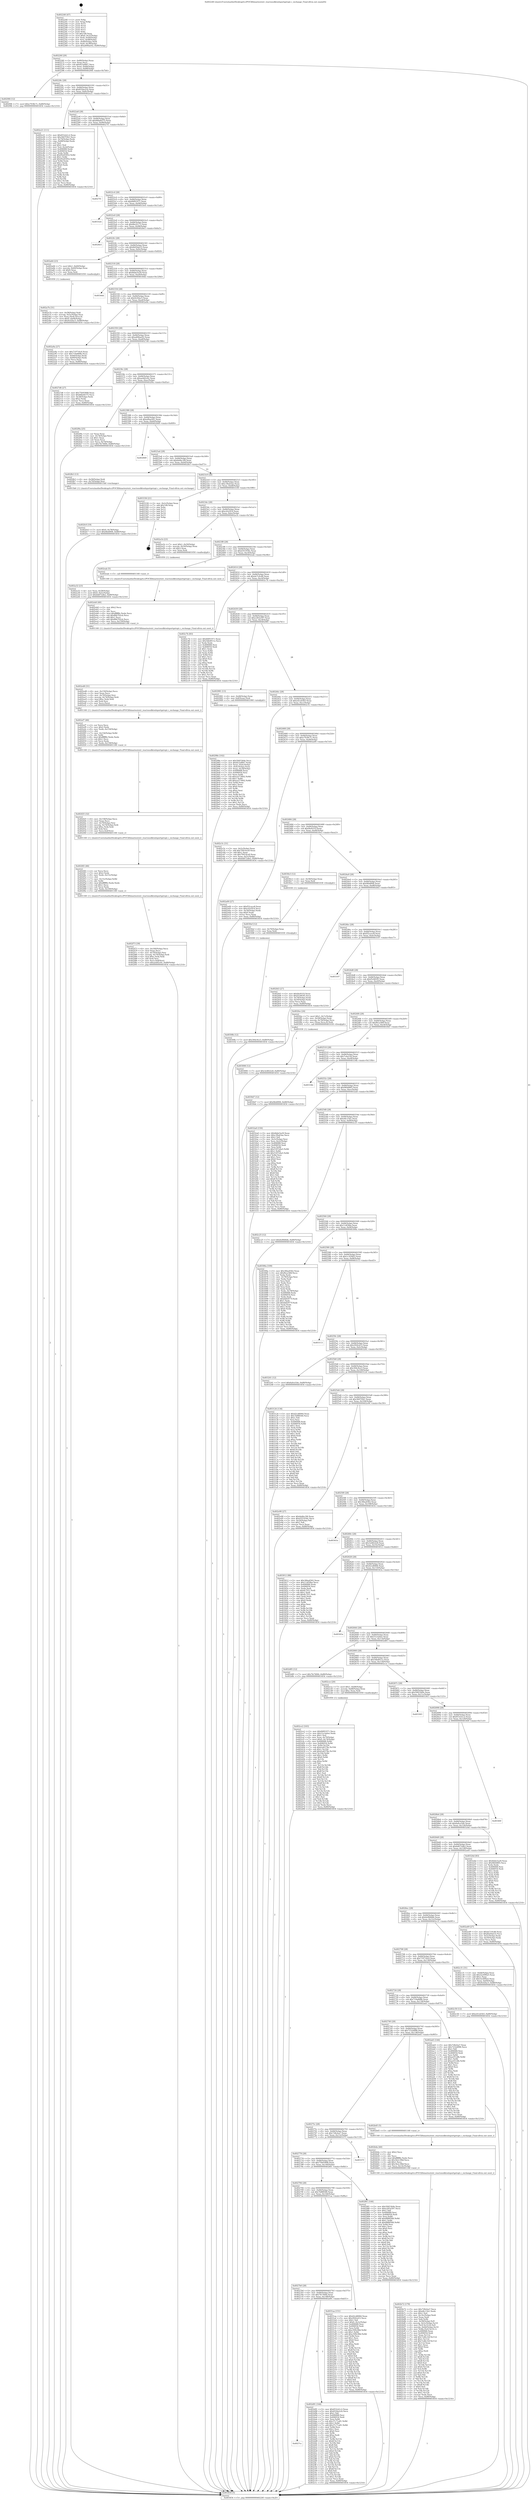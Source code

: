 digraph "0x402240" {
  label = "0x402240 (/mnt/c/Users/mathe/Desktop/tcc/POCII/binaries/extr_reactossdktoolsportgetopt.c_exchange_Final-ollvm.out::main(0))"
  labelloc = "t"
  node[shape=record]

  Entry [label="",width=0.3,height=0.3,shape=circle,fillcolor=black,style=filled]
  "0x40226f" [label="{
     0x40226f [29]\l
     | [instrs]\l
     &nbsp;&nbsp;0x40226f \<+3\>: mov -0x80(%rbp),%eax\l
     &nbsp;&nbsp;0x402272 \<+2\>: mov %eax,%ecx\l
     &nbsp;&nbsp;0x402274 \<+6\>: sub $0x823af847,%ecx\l
     &nbsp;&nbsp;0x40227a \<+6\>: mov %eax,-0x84(%rbp)\l
     &nbsp;&nbsp;0x402280 \<+6\>: mov %ecx,-0x88(%rbp)\l
     &nbsp;&nbsp;0x402286 \<+6\>: je 00000000004029f4 \<main+0x7b4\>\l
  }"]
  "0x4029f4" [label="{
     0x4029f4 [12]\l
     | [instrs]\l
     &nbsp;&nbsp;0x4029f4 \<+7\>: movl $0xe7038c7c,-0x80(%rbp)\l
     &nbsp;&nbsp;0x4029fb \<+5\>: jmp 0000000000403454 \<main+0x1214\>\l
  }"]
  "0x40228c" [label="{
     0x40228c [28]\l
     | [instrs]\l
     &nbsp;&nbsp;0x40228c \<+5\>: jmp 0000000000402291 \<main+0x51\>\l
     &nbsp;&nbsp;0x402291 \<+6\>: mov -0x84(%rbp),%eax\l
     &nbsp;&nbsp;0x402297 \<+5\>: sub $0x832be2cb,%eax\l
     &nbsp;&nbsp;0x40229c \<+6\>: mov %eax,-0x8c(%rbp)\l
     &nbsp;&nbsp;0x4022a2 \<+6\>: je 0000000000402e21 \<main+0xbe1\>\l
  }"]
  Exit [label="",width=0.3,height=0.3,shape=circle,fillcolor=black,style=filled,peripheries=2]
  "0x402e21" [label="{
     0x402e21 [111]\l
     | [instrs]\l
     &nbsp;&nbsp;0x402e21 \<+5\>: mov $0x653cb1c2,%eax\l
     &nbsp;&nbsp;0x402e26 \<+5\>: mov $0x3647f3b1,%ecx\l
     &nbsp;&nbsp;0x402e2b \<+3\>: mov -0x74(%rbp),%edx\l
     &nbsp;&nbsp;0x402e2e \<+3\>: cmp -0x68(%rbp),%edx\l
     &nbsp;&nbsp;0x402e31 \<+4\>: setl %sil\l
     &nbsp;&nbsp;0x402e35 \<+4\>: and $0x1,%sil\l
     &nbsp;&nbsp;0x402e39 \<+4\>: mov %sil,-0x2d(%rbp)\l
     &nbsp;&nbsp;0x402e3d \<+7\>: mov 0x406068,%edx\l
     &nbsp;&nbsp;0x402e44 \<+7\>: mov 0x406054,%edi\l
     &nbsp;&nbsp;0x402e4b \<+3\>: mov %edx,%r8d\l
     &nbsp;&nbsp;0x402e4e \<+7\>: sub $0x95e65952,%r8d\l
     &nbsp;&nbsp;0x402e55 \<+4\>: sub $0x1,%r8d\l
     &nbsp;&nbsp;0x402e59 \<+7\>: add $0x95e65952,%r8d\l
     &nbsp;&nbsp;0x402e60 \<+4\>: imul %r8d,%edx\l
     &nbsp;&nbsp;0x402e64 \<+3\>: and $0x1,%edx\l
     &nbsp;&nbsp;0x402e67 \<+3\>: cmp $0x0,%edx\l
     &nbsp;&nbsp;0x402e6a \<+4\>: sete %sil\l
     &nbsp;&nbsp;0x402e6e \<+3\>: cmp $0xa,%edi\l
     &nbsp;&nbsp;0x402e71 \<+4\>: setl %r9b\l
     &nbsp;&nbsp;0x402e75 \<+3\>: mov %sil,%r10b\l
     &nbsp;&nbsp;0x402e78 \<+3\>: and %r9b,%r10b\l
     &nbsp;&nbsp;0x402e7b \<+3\>: xor %r9b,%sil\l
     &nbsp;&nbsp;0x402e7e \<+3\>: or %sil,%r10b\l
     &nbsp;&nbsp;0x402e81 \<+4\>: test $0x1,%r10b\l
     &nbsp;&nbsp;0x402e85 \<+3\>: cmovne %ecx,%eax\l
     &nbsp;&nbsp;0x402e88 \<+3\>: mov %eax,-0x80(%rbp)\l
     &nbsp;&nbsp;0x402e8b \<+5\>: jmp 0000000000403454 \<main+0x1214\>\l
  }"]
  "0x4022a8" [label="{
     0x4022a8 [28]\l
     | [instrs]\l
     &nbsp;&nbsp;0x4022a8 \<+5\>: jmp 00000000004022ad \<main+0x6d\>\l
     &nbsp;&nbsp;0x4022ad \<+6\>: mov -0x84(%rbp),%eax\l
     &nbsp;&nbsp;0x4022b3 \<+5\>: sub $0x84bd4375,%eax\l
     &nbsp;&nbsp;0x4022b8 \<+6\>: mov %eax,-0x90(%rbp)\l
     &nbsp;&nbsp;0x4022be \<+6\>: je 00000000004027f1 \<main+0x5b1\>\l
  }"]
  "0x4030fb" [label="{
     0x4030fb [12]\l
     | [instrs]\l
     &nbsp;&nbsp;0x4030fb \<+7\>: movl $0x304c9ce3,-0x80(%rbp)\l
     &nbsp;&nbsp;0x403102 \<+5\>: jmp 0000000000403454 \<main+0x1214\>\l
  }"]
  "0x4027f1" [label="{
     0x4027f1\l
  }", style=dashed]
  "0x4022c4" [label="{
     0x4022c4 [28]\l
     | [instrs]\l
     &nbsp;&nbsp;0x4022c4 \<+5\>: jmp 00000000004022c9 \<main+0x89\>\l
     &nbsp;&nbsp;0x4022c9 \<+6\>: mov -0x84(%rbp),%eax\l
     &nbsp;&nbsp;0x4022cf \<+5\>: sub $0x84f01971,%eax\l
     &nbsp;&nbsp;0x4022d4 \<+6\>: mov %eax,-0x94(%rbp)\l
     &nbsp;&nbsp;0x4022da \<+6\>: je 00000000004033e4 \<main+0x11a4\>\l
  }"]
  "0x4030ef" [label="{
     0x4030ef [12]\l
     | [instrs]\l
     &nbsp;&nbsp;0x4030ef \<+4\>: mov -0x70(%rbp),%rax\l
     &nbsp;&nbsp;0x4030f3 \<+3\>: mov %rax,%rdi\l
     &nbsp;&nbsp;0x4030f6 \<+5\>: call 0000000000401030 \<free@plt\>\l
     | [calls]\l
     &nbsp;&nbsp;0x401030 \{1\} (unknown)\l
  }"]
  "0x4033e4" [label="{
     0x4033e4\l
  }", style=dashed]
  "0x4022e0" [label="{
     0x4022e0 [28]\l
     | [instrs]\l
     &nbsp;&nbsp;0x4022e0 \<+5\>: jmp 00000000004022e5 \<main+0xa5\>\l
     &nbsp;&nbsp;0x4022e5 \<+6\>: mov -0x84(%rbp),%eax\l
     &nbsp;&nbsp;0x4022eb \<+5\>: sub $0x8bcf2173,%eax\l
     &nbsp;&nbsp;0x4022f0 \<+6\>: mov %eax,-0x98(%rbp)\l
     &nbsp;&nbsp;0x4022f6 \<+6\>: je 00000000004028e5 \<main+0x6a5\>\l
  }"]
  "0x403006" [label="{
     0x403006 [12]\l
     | [instrs]\l
     &nbsp;&nbsp;0x403006 \<+7\>: movl $0x3e4822e8,-0x80(%rbp)\l
     &nbsp;&nbsp;0x40300d \<+5\>: jmp 0000000000403454 \<main+0x1214\>\l
  }"]
  "0x4028e5" [label="{
     0x4028e5\l
  }", style=dashed]
  "0x4022fc" [label="{
     0x4022fc [28]\l
     | [instrs]\l
     &nbsp;&nbsp;0x4022fc \<+5\>: jmp 0000000000402301 \<main+0xc1\>\l
     &nbsp;&nbsp;0x402301 \<+6\>: mov -0x84(%rbp),%eax\l
     &nbsp;&nbsp;0x402307 \<+5\>: sub $0x8d29ab33,%eax\l
     &nbsp;&nbsp;0x40230c \<+6\>: mov %eax,-0x9c(%rbp)\l
     &nbsp;&nbsp;0x402312 \<+6\>: je 0000000000402a64 \<main+0x824\>\l
  }"]
  "0x402fc0" [label="{
     0x402fc0 [19]\l
     | [instrs]\l
     &nbsp;&nbsp;0x402fc0 \<+7\>: movl $0x0,-0x78(%rbp)\l
     &nbsp;&nbsp;0x402fc7 \<+7\>: movl $0xf4b4f0f4,-0x80(%rbp)\l
     &nbsp;&nbsp;0x402fce \<+5\>: jmp 0000000000403454 \<main+0x1214\>\l
  }"]
  "0x402a64" [label="{
     0x402a64 [23]\l
     | [instrs]\l
     &nbsp;&nbsp;0x402a64 \<+7\>: movl $0x1,-0x60(%rbp)\l
     &nbsp;&nbsp;0x402a6b \<+4\>: movslq -0x60(%rbp),%rax\l
     &nbsp;&nbsp;0x402a6f \<+4\>: shl $0x0,%rax\l
     &nbsp;&nbsp;0x402a73 \<+3\>: mov %rax,%rdi\l
     &nbsp;&nbsp;0x402a76 \<+5\>: call 0000000000401050 \<malloc@plt\>\l
     | [calls]\l
     &nbsp;&nbsp;0x401050 \{1\} (unknown)\l
  }"]
  "0x402318" [label="{
     0x402318 [28]\l
     | [instrs]\l
     &nbsp;&nbsp;0x402318 \<+5\>: jmp 000000000040231d \<main+0xdd\>\l
     &nbsp;&nbsp;0x40231d \<+6\>: mov -0x84(%rbp),%eax\l
     &nbsp;&nbsp;0x402323 \<+5\>: sub $0x8dde5a29,%eax\l
     &nbsp;&nbsp;0x402328 \<+6\>: mov %eax,-0xa0(%rbp)\l
     &nbsp;&nbsp;0x40232e \<+6\>: je 000000000040344d \<main+0x120d\>\l
  }"]
  "0x402f73" [label="{
     0x402f73 [39]\l
     | [instrs]\l
     &nbsp;&nbsp;0x402f73 \<+6\>: mov -0x160(%rbp),%ecx\l
     &nbsp;&nbsp;0x402f79 \<+3\>: imul %eax,%ecx\l
     &nbsp;&nbsp;0x402f7c \<+4\>: mov -0x70(%rbp),%rsi\l
     &nbsp;&nbsp;0x402f80 \<+4\>: movslq -0x74(%rbp),%rdi\l
     &nbsp;&nbsp;0x402f84 \<+4\>: imul $0xc,%rdi,%rdi\l
     &nbsp;&nbsp;0x402f88 \<+3\>: add %rdi,%rsi\l
     &nbsp;&nbsp;0x402f8b \<+3\>: mov %ecx,0x8(%rsi)\l
     &nbsp;&nbsp;0x402f8e \<+7\>: movl $0xaeb62c6c,-0x80(%rbp)\l
     &nbsp;&nbsp;0x402f95 \<+5\>: jmp 0000000000403454 \<main+0x1214\>\l
  }"]
  "0x40344d" [label="{
     0x40344d\l
  }", style=dashed]
  "0x402334" [label="{
     0x402334 [28]\l
     | [instrs]\l
     &nbsp;&nbsp;0x402334 \<+5\>: jmp 0000000000402339 \<main+0xf9\>\l
     &nbsp;&nbsp;0x402339 \<+6\>: mov -0x84(%rbp),%eax\l
     &nbsp;&nbsp;0x40233f \<+5\>: sub $0x9cf2fac5,%eax\l
     &nbsp;&nbsp;0x402344 \<+6\>: mov %eax,-0xa4(%rbp)\l
     &nbsp;&nbsp;0x40234a \<+6\>: je 0000000000402a9a \<main+0x85a\>\l
  }"]
  "0x402f45" [label="{
     0x402f45 [46]\l
     | [instrs]\l
     &nbsp;&nbsp;0x402f45 \<+2\>: xor %ecx,%ecx\l
     &nbsp;&nbsp;0x402f47 \<+5\>: mov $0x2,%edx\l
     &nbsp;&nbsp;0x402f4c \<+6\>: mov %edx,-0x15c(%rbp)\l
     &nbsp;&nbsp;0x402f52 \<+1\>: cltd\l
     &nbsp;&nbsp;0x402f53 \<+7\>: mov -0x15c(%rbp),%r8d\l
     &nbsp;&nbsp;0x402f5a \<+3\>: idiv %r8d\l
     &nbsp;&nbsp;0x402f5d \<+6\>: imul $0xfffffffe,%edx,%edx\l
     &nbsp;&nbsp;0x402f63 \<+3\>: sub $0x1,%ecx\l
     &nbsp;&nbsp;0x402f66 \<+2\>: sub %ecx,%edx\l
     &nbsp;&nbsp;0x402f68 \<+6\>: mov %edx,-0x160(%rbp)\l
     &nbsp;&nbsp;0x402f6e \<+5\>: call 0000000000401160 \<next_i\>\l
     | [calls]\l
     &nbsp;&nbsp;0x401160 \{1\} (/mnt/c/Users/mathe/Desktop/tcc/POCII/binaries/extr_reactossdktoolsportgetopt.c_exchange_Final-ollvm.out::next_i)\l
  }"]
  "0x402a9a" [label="{
     0x402a9a [27]\l
     | [instrs]\l
     &nbsp;&nbsp;0x402a9a \<+5\>: mov $0x719716c0,%eax\l
     &nbsp;&nbsp;0x402a9f \<+5\>: mov $0x719a668b,%ecx\l
     &nbsp;&nbsp;0x402aa4 \<+3\>: mov -0x64(%rbp),%edx\l
     &nbsp;&nbsp;0x402aa7 \<+3\>: cmp -0x60(%rbp),%edx\l
     &nbsp;&nbsp;0x402aaa \<+3\>: cmovl %ecx,%eax\l
     &nbsp;&nbsp;0x402aad \<+3\>: mov %eax,-0x80(%rbp)\l
     &nbsp;&nbsp;0x402ab0 \<+5\>: jmp 0000000000403454 \<main+0x1214\>\l
  }"]
  "0x402350" [label="{
     0x402350 [28]\l
     | [instrs]\l
     &nbsp;&nbsp;0x402350 \<+5\>: jmp 0000000000402355 \<main+0x115\>\l
     &nbsp;&nbsp;0x402355 \<+6\>: mov -0x84(%rbp),%eax\l
     &nbsp;&nbsp;0x40235b \<+5\>: sub $0xa606ae02,%eax\l
     &nbsp;&nbsp;0x402360 \<+6\>: mov %eax,-0xa8(%rbp)\l
     &nbsp;&nbsp;0x402366 \<+6\>: je 00000000004027d6 \<main+0x596\>\l
  }"]
  "0x402f25" [label="{
     0x402f25 [32]\l
     | [instrs]\l
     &nbsp;&nbsp;0x402f25 \<+6\>: mov -0x158(%rbp),%ecx\l
     &nbsp;&nbsp;0x402f2b \<+3\>: imul %eax,%ecx\l
     &nbsp;&nbsp;0x402f2e \<+4\>: mov -0x70(%rbp),%rsi\l
     &nbsp;&nbsp;0x402f32 \<+4\>: movslq -0x74(%rbp),%rdi\l
     &nbsp;&nbsp;0x402f36 \<+4\>: imul $0xc,%rdi,%rdi\l
     &nbsp;&nbsp;0x402f3a \<+3\>: add %rdi,%rsi\l
     &nbsp;&nbsp;0x402f3d \<+3\>: mov %ecx,0x4(%rsi)\l
     &nbsp;&nbsp;0x402f40 \<+5\>: call 0000000000401160 \<next_i\>\l
     | [calls]\l
     &nbsp;&nbsp;0x401160 \{1\} (/mnt/c/Users/mathe/Desktop/tcc/POCII/binaries/extr_reactossdktoolsportgetopt.c_exchange_Final-ollvm.out::next_i)\l
  }"]
  "0x4027d6" [label="{
     0x4027d6 [27]\l
     | [instrs]\l
     &nbsp;&nbsp;0x4027d6 \<+5\>: mov $0x75b93908,%eax\l
     &nbsp;&nbsp;0x4027db \<+5\>: mov $0x84bd4375,%ecx\l
     &nbsp;&nbsp;0x4027e0 \<+3\>: mov -0x38(%rbp),%edx\l
     &nbsp;&nbsp;0x4027e3 \<+3\>: cmp $0x2,%edx\l
     &nbsp;&nbsp;0x4027e6 \<+3\>: cmovne %ecx,%eax\l
     &nbsp;&nbsp;0x4027e9 \<+3\>: mov %eax,-0x80(%rbp)\l
     &nbsp;&nbsp;0x4027ec \<+5\>: jmp 0000000000403454 \<main+0x1214\>\l
  }"]
  "0x40236c" [label="{
     0x40236c [28]\l
     | [instrs]\l
     &nbsp;&nbsp;0x40236c \<+5\>: jmp 0000000000402371 \<main+0x131\>\l
     &nbsp;&nbsp;0x402371 \<+6\>: mov -0x84(%rbp),%eax\l
     &nbsp;&nbsp;0x402377 \<+5\>: sub $0xaeb62c6c,%eax\l
     &nbsp;&nbsp;0x40237c \<+6\>: mov %eax,-0xac(%rbp)\l
     &nbsp;&nbsp;0x402382 \<+6\>: je 0000000000402f9a \<main+0xd5a\>\l
  }"]
  "0x403454" [label="{
     0x403454 [5]\l
     | [instrs]\l
     &nbsp;&nbsp;0x403454 \<+5\>: jmp 000000000040226f \<main+0x2f\>\l
  }"]
  "0x402240" [label="{
     0x402240 [47]\l
     | [instrs]\l
     &nbsp;&nbsp;0x402240 \<+1\>: push %rbp\l
     &nbsp;&nbsp;0x402241 \<+3\>: mov %rsp,%rbp\l
     &nbsp;&nbsp;0x402244 \<+2\>: push %r15\l
     &nbsp;&nbsp;0x402246 \<+2\>: push %r14\l
     &nbsp;&nbsp;0x402248 \<+2\>: push %r13\l
     &nbsp;&nbsp;0x40224a \<+2\>: push %r12\l
     &nbsp;&nbsp;0x40224c \<+1\>: push %rbx\l
     &nbsp;&nbsp;0x40224d \<+7\>: sub $0x148,%rsp\l
     &nbsp;&nbsp;0x402254 \<+7\>: movl $0x0,-0x3c(%rbp)\l
     &nbsp;&nbsp;0x40225b \<+3\>: mov %edi,-0x40(%rbp)\l
     &nbsp;&nbsp;0x40225e \<+4\>: mov %rsi,-0x48(%rbp)\l
     &nbsp;&nbsp;0x402262 \<+3\>: mov -0x40(%rbp),%edi\l
     &nbsp;&nbsp;0x402265 \<+3\>: mov %edi,-0x38(%rbp)\l
     &nbsp;&nbsp;0x402268 \<+7\>: movl $0xa606ae02,-0x80(%rbp)\l
  }"]
  "0x402ef7" [label="{
     0x402ef7 [46]\l
     | [instrs]\l
     &nbsp;&nbsp;0x402ef7 \<+2\>: xor %ecx,%ecx\l
     &nbsp;&nbsp;0x402ef9 \<+5\>: mov $0x2,%edx\l
     &nbsp;&nbsp;0x402efe \<+6\>: mov %edx,-0x154(%rbp)\l
     &nbsp;&nbsp;0x402f04 \<+1\>: cltd\l
     &nbsp;&nbsp;0x402f05 \<+7\>: mov -0x154(%rbp),%r8d\l
     &nbsp;&nbsp;0x402f0c \<+3\>: idiv %r8d\l
     &nbsp;&nbsp;0x402f0f \<+6\>: imul $0xfffffffe,%edx,%edx\l
     &nbsp;&nbsp;0x402f15 \<+3\>: sub $0x1,%ecx\l
     &nbsp;&nbsp;0x402f18 \<+2\>: sub %ecx,%edx\l
     &nbsp;&nbsp;0x402f1a \<+6\>: mov %edx,-0x158(%rbp)\l
     &nbsp;&nbsp;0x402f20 \<+5\>: call 0000000000401160 \<next_i\>\l
     | [calls]\l
     &nbsp;&nbsp;0x401160 \{1\} (/mnt/c/Users/mathe/Desktop/tcc/POCII/binaries/extr_reactossdktoolsportgetopt.c_exchange_Final-ollvm.out::next_i)\l
  }"]
  "0x402f9a" [label="{
     0x402f9a [25]\l
     | [instrs]\l
     &nbsp;&nbsp;0x402f9a \<+2\>: xor %eax,%eax\l
     &nbsp;&nbsp;0x402f9c \<+3\>: mov -0x74(%rbp),%ecx\l
     &nbsp;&nbsp;0x402f9f \<+3\>: sub $0x1,%eax\l
     &nbsp;&nbsp;0x402fa2 \<+2\>: sub %eax,%ecx\l
     &nbsp;&nbsp;0x402fa4 \<+3\>: mov %ecx,-0x74(%rbp)\l
     &nbsp;&nbsp;0x402fa7 \<+7\>: movl $0x7fe74f44,-0x80(%rbp)\l
     &nbsp;&nbsp;0x402fae \<+5\>: jmp 0000000000403454 \<main+0x1214\>\l
  }"]
  "0x402388" [label="{
     0x402388 [28]\l
     | [instrs]\l
     &nbsp;&nbsp;0x402388 \<+5\>: jmp 000000000040238d \<main+0x14d\>\l
     &nbsp;&nbsp;0x40238d \<+6\>: mov -0x84(%rbp),%eax\l
     &nbsp;&nbsp;0x402393 \<+5\>: sub $0xaf4aa561,%eax\l
     &nbsp;&nbsp;0x402398 \<+6\>: mov %eax,-0xb0(%rbp)\l
     &nbsp;&nbsp;0x40239e \<+6\>: je 0000000000402849 \<main+0x609\>\l
  }"]
  "0x402ed8" [label="{
     0x402ed8 [31]\l
     | [instrs]\l
     &nbsp;&nbsp;0x402ed8 \<+6\>: mov -0x150(%rbp),%ecx\l
     &nbsp;&nbsp;0x402ede \<+3\>: imul %eax,%ecx\l
     &nbsp;&nbsp;0x402ee1 \<+4\>: mov -0x70(%rbp),%rsi\l
     &nbsp;&nbsp;0x402ee5 \<+4\>: movslq -0x74(%rbp),%rdi\l
     &nbsp;&nbsp;0x402ee9 \<+4\>: imul $0xc,%rdi,%rdi\l
     &nbsp;&nbsp;0x402eed \<+3\>: add %rdi,%rsi\l
     &nbsp;&nbsp;0x402ef0 \<+2\>: mov %ecx,(%rsi)\l
     &nbsp;&nbsp;0x402ef2 \<+5\>: call 0000000000401160 \<next_i\>\l
     | [calls]\l
     &nbsp;&nbsp;0x401160 \{1\} (/mnt/c/Users/mathe/Desktop/tcc/POCII/binaries/extr_reactossdktoolsportgetopt.c_exchange_Final-ollvm.out::next_i)\l
  }"]
  "0x402849" [label="{
     0x402849\l
  }", style=dashed]
  "0x4023a4" [label="{
     0x4023a4 [28]\l
     | [instrs]\l
     &nbsp;&nbsp;0x4023a4 \<+5\>: jmp 00000000004023a9 \<main+0x169\>\l
     &nbsp;&nbsp;0x4023a9 \<+6\>: mov -0x84(%rbp),%eax\l
     &nbsp;&nbsp;0x4023af \<+5\>: sub $0xbb4bc3f4,%eax\l
     &nbsp;&nbsp;0x4023b4 \<+6\>: mov %eax,-0xb4(%rbp)\l
     &nbsp;&nbsp;0x4023ba \<+6\>: je 0000000000402fb3 \<main+0xd73\>\l
  }"]
  "0x402eb0" [label="{
     0x402eb0 [40]\l
     | [instrs]\l
     &nbsp;&nbsp;0x402eb0 \<+5\>: mov $0x2,%ecx\l
     &nbsp;&nbsp;0x402eb5 \<+1\>: cltd\l
     &nbsp;&nbsp;0x402eb6 \<+2\>: idiv %ecx\l
     &nbsp;&nbsp;0x402eb8 \<+6\>: imul $0xfffffffe,%edx,%ecx\l
     &nbsp;&nbsp;0x402ebe \<+6\>: sub $0x86b702cb,%ecx\l
     &nbsp;&nbsp;0x402ec4 \<+3\>: add $0x1,%ecx\l
     &nbsp;&nbsp;0x402ec7 \<+6\>: add $0x86b702cb,%ecx\l
     &nbsp;&nbsp;0x402ecd \<+6\>: mov %ecx,-0x150(%rbp)\l
     &nbsp;&nbsp;0x402ed3 \<+5\>: call 0000000000401160 \<next_i\>\l
     | [calls]\l
     &nbsp;&nbsp;0x401160 \{1\} (/mnt/c/Users/mathe/Desktop/tcc/POCII/binaries/extr_reactossdktoolsportgetopt.c_exchange_Final-ollvm.out::next_i)\l
  }"]
  "0x402fb3" [label="{
     0x402fb3 [13]\l
     | [instrs]\l
     &nbsp;&nbsp;0x402fb3 \<+4\>: mov -0x58(%rbp),%rdi\l
     &nbsp;&nbsp;0x402fb7 \<+4\>: mov -0x70(%rbp),%rsi\l
     &nbsp;&nbsp;0x402fbb \<+5\>: call 00000000004015b0 \<exchange\>\l
     | [calls]\l
     &nbsp;&nbsp;0x4015b0 \{1\} (/mnt/c/Users/mathe/Desktop/tcc/POCII/binaries/extr_reactossdktoolsportgetopt.c_exchange_Final-ollvm.out::exchange)\l
  }"]
  "0x4023c0" [label="{
     0x4023c0 [28]\l
     | [instrs]\l
     &nbsp;&nbsp;0x4023c0 \<+5\>: jmp 00000000004023c5 \<main+0x185\>\l
     &nbsp;&nbsp;0x4023c5 \<+6\>: mov -0x84(%rbp),%eax\l
     &nbsp;&nbsp;0x4023cb \<+5\>: sub $0xc39a43ae,%eax\l
     &nbsp;&nbsp;0x4023d0 \<+6\>: mov %eax,-0xb8(%rbp)\l
     &nbsp;&nbsp;0x4023d6 \<+6\>: je 0000000000403336 \<main+0x10f6\>\l
  }"]
  "0x4027cc" [label="{
     0x4027cc\l
  }", style=dashed]
  "0x403336" [label="{
     0x403336 [21]\l
     | [instrs]\l
     &nbsp;&nbsp;0x403336 \<+3\>: mov -0x2c(%rbp),%eax\l
     &nbsp;&nbsp;0x403339 \<+7\>: add $0x148,%rsp\l
     &nbsp;&nbsp;0x403340 \<+1\>: pop %rbx\l
     &nbsp;&nbsp;0x403341 \<+2\>: pop %r12\l
     &nbsp;&nbsp;0x403343 \<+2\>: pop %r13\l
     &nbsp;&nbsp;0x403345 \<+2\>: pop %r14\l
     &nbsp;&nbsp;0x403347 \<+2\>: pop %r15\l
     &nbsp;&nbsp;0x403349 \<+1\>: pop %rbp\l
     &nbsp;&nbsp;0x40334a \<+1\>: ret\l
  }"]
  "0x4023dc" [label="{
     0x4023dc [28]\l
     | [instrs]\l
     &nbsp;&nbsp;0x4023dc \<+5\>: jmp 00000000004023e1 \<main+0x1a1\>\l
     &nbsp;&nbsp;0x4023e1 \<+6\>: mov -0x84(%rbp),%eax\l
     &nbsp;&nbsp;0x4023e7 \<+5\>: sub $0xcfcb3f14,%eax\l
     &nbsp;&nbsp;0x4023ec \<+6\>: mov %eax,-0xbc(%rbp)\l
     &nbsp;&nbsp;0x4023f2 \<+6\>: je 0000000000402a1b \<main+0x7db\>\l
  }"]
  "0x402d91" [label="{
     0x402d91 [144]\l
     | [instrs]\l
     &nbsp;&nbsp;0x402d91 \<+5\>: mov $0x653cb1c2,%eax\l
     &nbsp;&nbsp;0x402d96 \<+5\>: mov $0x832be2cb,%ecx\l
     &nbsp;&nbsp;0x402d9b \<+2\>: mov $0x1,%dl\l
     &nbsp;&nbsp;0x402d9d \<+7\>: mov 0x406068,%esi\l
     &nbsp;&nbsp;0x402da4 \<+7\>: mov 0x406054,%edi\l
     &nbsp;&nbsp;0x402dab \<+3\>: mov %esi,%r8d\l
     &nbsp;&nbsp;0x402dae \<+7\>: sub $0x37c71a81,%r8d\l
     &nbsp;&nbsp;0x402db5 \<+4\>: sub $0x1,%r8d\l
     &nbsp;&nbsp;0x402db9 \<+7\>: add $0x37c71a81,%r8d\l
     &nbsp;&nbsp;0x402dc0 \<+4\>: imul %r8d,%esi\l
     &nbsp;&nbsp;0x402dc4 \<+3\>: and $0x1,%esi\l
     &nbsp;&nbsp;0x402dc7 \<+3\>: cmp $0x0,%esi\l
     &nbsp;&nbsp;0x402dca \<+4\>: sete %r9b\l
     &nbsp;&nbsp;0x402dce \<+3\>: cmp $0xa,%edi\l
     &nbsp;&nbsp;0x402dd1 \<+4\>: setl %r10b\l
     &nbsp;&nbsp;0x402dd5 \<+3\>: mov %r9b,%r11b\l
     &nbsp;&nbsp;0x402dd8 \<+4\>: xor $0xff,%r11b\l
     &nbsp;&nbsp;0x402ddc \<+3\>: mov %r10b,%bl\l
     &nbsp;&nbsp;0x402ddf \<+3\>: xor $0xff,%bl\l
     &nbsp;&nbsp;0x402de2 \<+3\>: xor $0x0,%dl\l
     &nbsp;&nbsp;0x402de5 \<+3\>: mov %r11b,%r14b\l
     &nbsp;&nbsp;0x402de8 \<+4\>: and $0x0,%r14b\l
     &nbsp;&nbsp;0x402dec \<+3\>: and %dl,%r9b\l
     &nbsp;&nbsp;0x402def \<+3\>: mov %bl,%r15b\l
     &nbsp;&nbsp;0x402df2 \<+4\>: and $0x0,%r15b\l
     &nbsp;&nbsp;0x402df6 \<+3\>: and %dl,%r10b\l
     &nbsp;&nbsp;0x402df9 \<+3\>: or %r9b,%r14b\l
     &nbsp;&nbsp;0x402dfc \<+3\>: or %r10b,%r15b\l
     &nbsp;&nbsp;0x402dff \<+3\>: xor %r15b,%r14b\l
     &nbsp;&nbsp;0x402e02 \<+3\>: or %bl,%r11b\l
     &nbsp;&nbsp;0x402e05 \<+4\>: xor $0xff,%r11b\l
     &nbsp;&nbsp;0x402e09 \<+3\>: or $0x0,%dl\l
     &nbsp;&nbsp;0x402e0c \<+3\>: and %dl,%r11b\l
     &nbsp;&nbsp;0x402e0f \<+3\>: or %r11b,%r14b\l
     &nbsp;&nbsp;0x402e12 \<+4\>: test $0x1,%r14b\l
     &nbsp;&nbsp;0x402e16 \<+3\>: cmovne %ecx,%eax\l
     &nbsp;&nbsp;0x402e19 \<+3\>: mov %eax,-0x80(%rbp)\l
     &nbsp;&nbsp;0x402e1c \<+5\>: jmp 0000000000403454 \<main+0x1214\>\l
  }"]
  "0x402a1b" [label="{
     0x402a1b [23]\l
     | [instrs]\l
     &nbsp;&nbsp;0x402a1b \<+7\>: movl $0x1,-0x50(%rbp)\l
     &nbsp;&nbsp;0x402a22 \<+4\>: movslq -0x50(%rbp),%rax\l
     &nbsp;&nbsp;0x402a26 \<+4\>: shl $0x3,%rax\l
     &nbsp;&nbsp;0x402a2a \<+3\>: mov %rax,%rdi\l
     &nbsp;&nbsp;0x402a2d \<+5\>: call 0000000000401050 \<malloc@plt\>\l
     | [calls]\l
     &nbsp;&nbsp;0x401050 \{1\} (unknown)\l
  }"]
  "0x4023f8" [label="{
     0x4023f8 [28]\l
     | [instrs]\l
     &nbsp;&nbsp;0x4023f8 \<+5\>: jmp 00000000004023fd \<main+0x1bd\>\l
     &nbsp;&nbsp;0x4023fd \<+6\>: mov -0x84(%rbp),%eax\l
     &nbsp;&nbsp;0x402403 \<+5\>: sub $0xd351934c,%eax\l
     &nbsp;&nbsp;0x402408 \<+6\>: mov %eax,-0xc0(%rbp)\l
     &nbsp;&nbsp;0x40240e \<+6\>: je 0000000000402eab \<main+0xc6b\>\l
  }"]
  "0x4027b0" [label="{
     0x4027b0 [28]\l
     | [instrs]\l
     &nbsp;&nbsp;0x4027b0 \<+5\>: jmp 00000000004027b5 \<main+0x575\>\l
     &nbsp;&nbsp;0x4027b5 \<+6\>: mov -0x84(%rbp),%eax\l
     &nbsp;&nbsp;0x4027bb \<+5\>: sub $0x7fe74f44,%eax\l
     &nbsp;&nbsp;0x4027c0 \<+6\>: mov %eax,-0x148(%rbp)\l
     &nbsp;&nbsp;0x4027c6 \<+6\>: je 0000000000402d91 \<main+0xb51\>\l
  }"]
  "0x402eab" [label="{
     0x402eab [5]\l
     | [instrs]\l
     &nbsp;&nbsp;0x402eab \<+5\>: call 0000000000401160 \<next_i\>\l
     | [calls]\l
     &nbsp;&nbsp;0x401160 \{1\} (/mnt/c/Users/mathe/Desktop/tcc/POCII/binaries/extr_reactossdktoolsportgetopt.c_exchange_Final-ollvm.out::next_i)\l
  }"]
  "0x402414" [label="{
     0x402414 [28]\l
     | [instrs]\l
     &nbsp;&nbsp;0x402414 \<+5\>: jmp 0000000000402419 \<main+0x1d9\>\l
     &nbsp;&nbsp;0x402419 \<+6\>: mov -0x84(%rbp),%eax\l
     &nbsp;&nbsp;0x40241f \<+5\>: sub $0xde7c0cd6,%eax\l
     &nbsp;&nbsp;0x402424 \<+6\>: mov %eax,-0xc4(%rbp)\l
     &nbsp;&nbsp;0x40242a \<+6\>: je 0000000000402c7b \<main+0xa3b\>\l
  }"]
  "0x4031aa" [label="{
     0x4031aa [151]\l
     | [instrs]\l
     &nbsp;&nbsp;0x4031aa \<+5\>: mov $0x42cd6064,%eax\l
     &nbsp;&nbsp;0x4031af \<+5\>: mov $0x292fcd15,%ecx\l
     &nbsp;&nbsp;0x4031b4 \<+2\>: mov $0x1,%dl\l
     &nbsp;&nbsp;0x4031b6 \<+7\>: movl $0x0,-0x3c(%rbp)\l
     &nbsp;&nbsp;0x4031bd \<+7\>: mov 0x406068,%esi\l
     &nbsp;&nbsp;0x4031c4 \<+7\>: mov 0x406054,%edi\l
     &nbsp;&nbsp;0x4031cb \<+3\>: mov %esi,%r8d\l
     &nbsp;&nbsp;0x4031ce \<+7\>: sub $0xc599c98d,%r8d\l
     &nbsp;&nbsp;0x4031d5 \<+4\>: sub $0x1,%r8d\l
     &nbsp;&nbsp;0x4031d9 \<+7\>: add $0xc599c98d,%r8d\l
     &nbsp;&nbsp;0x4031e0 \<+4\>: imul %r8d,%esi\l
     &nbsp;&nbsp;0x4031e4 \<+3\>: and $0x1,%esi\l
     &nbsp;&nbsp;0x4031e7 \<+3\>: cmp $0x0,%esi\l
     &nbsp;&nbsp;0x4031ea \<+4\>: sete %r9b\l
     &nbsp;&nbsp;0x4031ee \<+3\>: cmp $0xa,%edi\l
     &nbsp;&nbsp;0x4031f1 \<+4\>: setl %r10b\l
     &nbsp;&nbsp;0x4031f5 \<+3\>: mov %r9b,%r11b\l
     &nbsp;&nbsp;0x4031f8 \<+4\>: xor $0xff,%r11b\l
     &nbsp;&nbsp;0x4031fc \<+3\>: mov %r10b,%bl\l
     &nbsp;&nbsp;0x4031ff \<+3\>: xor $0xff,%bl\l
     &nbsp;&nbsp;0x403202 \<+3\>: xor $0x0,%dl\l
     &nbsp;&nbsp;0x403205 \<+3\>: mov %r11b,%r14b\l
     &nbsp;&nbsp;0x403208 \<+4\>: and $0x0,%r14b\l
     &nbsp;&nbsp;0x40320c \<+3\>: and %dl,%r9b\l
     &nbsp;&nbsp;0x40320f \<+3\>: mov %bl,%r15b\l
     &nbsp;&nbsp;0x403212 \<+4\>: and $0x0,%r15b\l
     &nbsp;&nbsp;0x403216 \<+3\>: and %dl,%r10b\l
     &nbsp;&nbsp;0x403219 \<+3\>: or %r9b,%r14b\l
     &nbsp;&nbsp;0x40321c \<+3\>: or %r10b,%r15b\l
     &nbsp;&nbsp;0x40321f \<+3\>: xor %r15b,%r14b\l
     &nbsp;&nbsp;0x403222 \<+3\>: or %bl,%r11b\l
     &nbsp;&nbsp;0x403225 \<+4\>: xor $0xff,%r11b\l
     &nbsp;&nbsp;0x403229 \<+3\>: or $0x0,%dl\l
     &nbsp;&nbsp;0x40322c \<+3\>: and %dl,%r11b\l
     &nbsp;&nbsp;0x40322f \<+3\>: or %r11b,%r14b\l
     &nbsp;&nbsp;0x403232 \<+4\>: test $0x1,%r14b\l
     &nbsp;&nbsp;0x403236 \<+3\>: cmovne %ecx,%eax\l
     &nbsp;&nbsp;0x403239 \<+3\>: mov %eax,-0x80(%rbp)\l
     &nbsp;&nbsp;0x40323c \<+5\>: jmp 0000000000403454 \<main+0x1214\>\l
  }"]
  "0x402c7b" [label="{
     0x402c7b [83]\l
     | [instrs]\l
     &nbsp;&nbsp;0x402c7b \<+5\>: mov $0x84f01971,%eax\l
     &nbsp;&nbsp;0x402c80 \<+5\>: mov $0x54b4911e,%ecx\l
     &nbsp;&nbsp;0x402c85 \<+2\>: xor %edx,%edx\l
     &nbsp;&nbsp;0x402c87 \<+7\>: mov 0x406068,%esi\l
     &nbsp;&nbsp;0x402c8e \<+7\>: mov 0x406054,%edi\l
     &nbsp;&nbsp;0x402c95 \<+3\>: sub $0x1,%edx\l
     &nbsp;&nbsp;0x402c98 \<+3\>: mov %esi,%r8d\l
     &nbsp;&nbsp;0x402c9b \<+3\>: add %edx,%r8d\l
     &nbsp;&nbsp;0x402c9e \<+4\>: imul %r8d,%esi\l
     &nbsp;&nbsp;0x402ca2 \<+3\>: and $0x1,%esi\l
     &nbsp;&nbsp;0x402ca5 \<+3\>: cmp $0x0,%esi\l
     &nbsp;&nbsp;0x402ca8 \<+4\>: sete %r9b\l
     &nbsp;&nbsp;0x402cac \<+3\>: cmp $0xa,%edi\l
     &nbsp;&nbsp;0x402caf \<+4\>: setl %r10b\l
     &nbsp;&nbsp;0x402cb3 \<+3\>: mov %r9b,%r11b\l
     &nbsp;&nbsp;0x402cb6 \<+3\>: and %r10b,%r11b\l
     &nbsp;&nbsp;0x402cb9 \<+3\>: xor %r10b,%r9b\l
     &nbsp;&nbsp;0x402cbc \<+3\>: or %r9b,%r11b\l
     &nbsp;&nbsp;0x402cbf \<+4\>: test $0x1,%r11b\l
     &nbsp;&nbsp;0x402cc3 \<+3\>: cmovne %ecx,%eax\l
     &nbsp;&nbsp;0x402cc6 \<+3\>: mov %eax,-0x80(%rbp)\l
     &nbsp;&nbsp;0x402cc9 \<+5\>: jmp 0000000000403454 \<main+0x1214\>\l
  }"]
  "0x402430" [label="{
     0x402430 [28]\l
     | [instrs]\l
     &nbsp;&nbsp;0x402430 \<+5\>: jmp 0000000000402435 \<main+0x1f5\>\l
     &nbsp;&nbsp;0x402435 \<+6\>: mov -0x84(%rbp),%eax\l
     &nbsp;&nbsp;0x40243b \<+5\>: sub $0xe283a597,%eax\l
     &nbsp;&nbsp;0x402440 \<+6\>: mov %eax,-0xc8(%rbp)\l
     &nbsp;&nbsp;0x402446 \<+6\>: je 0000000000402981 \<main+0x741\>\l
  }"]
  "0x402ce2" [label="{
     0x402ce2 [163]\l
     | [instrs]\l
     &nbsp;&nbsp;0x402ce2 \<+5\>: mov $0x84f01971,%ecx\l
     &nbsp;&nbsp;0x402ce7 \<+5\>: mov $0x51e3a0ee,%edx\l
     &nbsp;&nbsp;0x402cec \<+3\>: mov $0x1,%sil\l
     &nbsp;&nbsp;0x402cef \<+4\>: mov %rax,-0x70(%rbp)\l
     &nbsp;&nbsp;0x402cf3 \<+7\>: movl $0x0,-0x74(%rbp)\l
     &nbsp;&nbsp;0x402cfa \<+8\>: mov 0x406068,%r8d\l
     &nbsp;&nbsp;0x402d02 \<+8\>: mov 0x406054,%r9d\l
     &nbsp;&nbsp;0x402d0a \<+3\>: mov %r8d,%r10d\l
     &nbsp;&nbsp;0x402d0d \<+7\>: sub $0xfca8378e,%r10d\l
     &nbsp;&nbsp;0x402d14 \<+4\>: sub $0x1,%r10d\l
     &nbsp;&nbsp;0x402d18 \<+7\>: add $0xfca8378e,%r10d\l
     &nbsp;&nbsp;0x402d1f \<+4\>: imul %r10d,%r8d\l
     &nbsp;&nbsp;0x402d23 \<+4\>: and $0x1,%r8d\l
     &nbsp;&nbsp;0x402d27 \<+4\>: cmp $0x0,%r8d\l
     &nbsp;&nbsp;0x402d2b \<+4\>: sete %r11b\l
     &nbsp;&nbsp;0x402d2f \<+4\>: cmp $0xa,%r9d\l
     &nbsp;&nbsp;0x402d33 \<+3\>: setl %bl\l
     &nbsp;&nbsp;0x402d36 \<+3\>: mov %r11b,%r14b\l
     &nbsp;&nbsp;0x402d39 \<+4\>: xor $0xff,%r14b\l
     &nbsp;&nbsp;0x402d3d \<+3\>: mov %bl,%r15b\l
     &nbsp;&nbsp;0x402d40 \<+4\>: xor $0xff,%r15b\l
     &nbsp;&nbsp;0x402d44 \<+4\>: xor $0x1,%sil\l
     &nbsp;&nbsp;0x402d48 \<+3\>: mov %r14b,%r12b\l
     &nbsp;&nbsp;0x402d4b \<+4\>: and $0xff,%r12b\l
     &nbsp;&nbsp;0x402d4f \<+3\>: and %sil,%r11b\l
     &nbsp;&nbsp;0x402d52 \<+3\>: mov %r15b,%r13b\l
     &nbsp;&nbsp;0x402d55 \<+4\>: and $0xff,%r13b\l
     &nbsp;&nbsp;0x402d59 \<+3\>: and %sil,%bl\l
     &nbsp;&nbsp;0x402d5c \<+3\>: or %r11b,%r12b\l
     &nbsp;&nbsp;0x402d5f \<+3\>: or %bl,%r13b\l
     &nbsp;&nbsp;0x402d62 \<+3\>: xor %r13b,%r12b\l
     &nbsp;&nbsp;0x402d65 \<+3\>: or %r15b,%r14b\l
     &nbsp;&nbsp;0x402d68 \<+4\>: xor $0xff,%r14b\l
     &nbsp;&nbsp;0x402d6c \<+4\>: or $0x1,%sil\l
     &nbsp;&nbsp;0x402d70 \<+3\>: and %sil,%r14b\l
     &nbsp;&nbsp;0x402d73 \<+3\>: or %r14b,%r12b\l
     &nbsp;&nbsp;0x402d76 \<+4\>: test $0x1,%r12b\l
     &nbsp;&nbsp;0x402d7a \<+3\>: cmovne %edx,%ecx\l
     &nbsp;&nbsp;0x402d7d \<+3\>: mov %ecx,-0x80(%rbp)\l
     &nbsp;&nbsp;0x402d80 \<+5\>: jmp 0000000000403454 \<main+0x1214\>\l
  }"]
  "0x402981" [label="{
     0x402981 [13]\l
     | [instrs]\l
     &nbsp;&nbsp;0x402981 \<+4\>: mov -0x48(%rbp),%rax\l
     &nbsp;&nbsp;0x402985 \<+4\>: mov 0x8(%rax),%rdi\l
     &nbsp;&nbsp;0x402989 \<+5\>: call 0000000000401060 \<atoi@plt\>\l
     | [calls]\l
     &nbsp;&nbsp;0x401060 \{1\} (unknown)\l
  }"]
  "0x40244c" [label="{
     0x40244c [28]\l
     | [instrs]\l
     &nbsp;&nbsp;0x40244c \<+5\>: jmp 0000000000402451 \<main+0x211\>\l
     &nbsp;&nbsp;0x402451 \<+6\>: mov -0x84(%rbp),%eax\l
     &nbsp;&nbsp;0x402457 \<+5\>: sub $0xe41eb5b5,%eax\l
     &nbsp;&nbsp;0x40245c \<+6\>: mov %eax,-0xcc(%rbp)\l
     &nbsp;&nbsp;0x402462 \<+6\>: je 0000000000402c5c \<main+0xa1c\>\l
  }"]
  "0x402b72" [label="{
     0x402b72 [179]\l
     | [instrs]\l
     &nbsp;&nbsp;0x402b72 \<+5\>: mov $0x728cfea7,%ecx\l
     &nbsp;&nbsp;0x402b77 \<+5\>: mov $0xd4c15b1,%edx\l
     &nbsp;&nbsp;0x402b7c \<+3\>: mov $0x1,%sil\l
     &nbsp;&nbsp;0x402b7f \<+6\>: mov -0x14c(%rbp),%edi\l
     &nbsp;&nbsp;0x402b85 \<+3\>: imul %eax,%edi\l
     &nbsp;&nbsp;0x402b88 \<+3\>: mov %dil,%r8b\l
     &nbsp;&nbsp;0x402b8b \<+4\>: mov -0x58(%rbp),%r9\l
     &nbsp;&nbsp;0x402b8f \<+4\>: movslq -0x5c(%rbp),%r10\l
     &nbsp;&nbsp;0x402b93 \<+4\>: mov (%r9,%r10,8),%r9\l
     &nbsp;&nbsp;0x402b97 \<+4\>: movslq -0x64(%rbp),%r10\l
     &nbsp;&nbsp;0x402b9b \<+4\>: mov %r8b,(%r9,%r10,1)\l
     &nbsp;&nbsp;0x402b9f \<+7\>: mov 0x406068,%eax\l
     &nbsp;&nbsp;0x402ba6 \<+7\>: mov 0x406054,%edi\l
     &nbsp;&nbsp;0x402bad \<+3\>: mov %eax,%r11d\l
     &nbsp;&nbsp;0x402bb0 \<+7\>: add $0x7cd6c32f,%r11d\l
     &nbsp;&nbsp;0x402bb7 \<+4\>: sub $0x1,%r11d\l
     &nbsp;&nbsp;0x402bbb \<+7\>: sub $0x7cd6c32f,%r11d\l
     &nbsp;&nbsp;0x402bc2 \<+4\>: imul %r11d,%eax\l
     &nbsp;&nbsp;0x402bc6 \<+3\>: and $0x1,%eax\l
     &nbsp;&nbsp;0x402bc9 \<+3\>: cmp $0x0,%eax\l
     &nbsp;&nbsp;0x402bcc \<+4\>: sete %r8b\l
     &nbsp;&nbsp;0x402bd0 \<+3\>: cmp $0xa,%edi\l
     &nbsp;&nbsp;0x402bd3 \<+3\>: setl %bl\l
     &nbsp;&nbsp;0x402bd6 \<+3\>: mov %r8b,%r14b\l
     &nbsp;&nbsp;0x402bd9 \<+4\>: xor $0xff,%r14b\l
     &nbsp;&nbsp;0x402bdd \<+3\>: mov %bl,%r15b\l
     &nbsp;&nbsp;0x402be0 \<+4\>: xor $0xff,%r15b\l
     &nbsp;&nbsp;0x402be4 \<+4\>: xor $0x0,%sil\l
     &nbsp;&nbsp;0x402be8 \<+3\>: mov %r14b,%r12b\l
     &nbsp;&nbsp;0x402beb \<+4\>: and $0x0,%r12b\l
     &nbsp;&nbsp;0x402bef \<+3\>: and %sil,%r8b\l
     &nbsp;&nbsp;0x402bf2 \<+3\>: mov %r15b,%r13b\l
     &nbsp;&nbsp;0x402bf5 \<+4\>: and $0x0,%r13b\l
     &nbsp;&nbsp;0x402bf9 \<+3\>: and %sil,%bl\l
     &nbsp;&nbsp;0x402bfc \<+3\>: or %r8b,%r12b\l
     &nbsp;&nbsp;0x402bff \<+3\>: or %bl,%r13b\l
     &nbsp;&nbsp;0x402c02 \<+3\>: xor %r13b,%r12b\l
     &nbsp;&nbsp;0x402c05 \<+3\>: or %r15b,%r14b\l
     &nbsp;&nbsp;0x402c08 \<+4\>: xor $0xff,%r14b\l
     &nbsp;&nbsp;0x402c0c \<+4\>: or $0x0,%sil\l
     &nbsp;&nbsp;0x402c10 \<+3\>: and %sil,%r14b\l
     &nbsp;&nbsp;0x402c13 \<+3\>: or %r14b,%r12b\l
     &nbsp;&nbsp;0x402c16 \<+4\>: test $0x1,%r12b\l
     &nbsp;&nbsp;0x402c1a \<+3\>: cmovne %edx,%ecx\l
     &nbsp;&nbsp;0x402c1d \<+3\>: mov %ecx,-0x80(%rbp)\l
     &nbsp;&nbsp;0x402c20 \<+5\>: jmp 0000000000403454 \<main+0x1214\>\l
  }"]
  "0x402c5c" [label="{
     0x402c5c [31]\l
     | [instrs]\l
     &nbsp;&nbsp;0x402c5c \<+3\>: mov -0x5c(%rbp),%eax\l
     &nbsp;&nbsp;0x402c5f \<+5\>: add $0x70914ca9,%eax\l
     &nbsp;&nbsp;0x402c64 \<+3\>: add $0x1,%eax\l
     &nbsp;&nbsp;0x402c67 \<+5\>: sub $0x70914ca9,%eax\l
     &nbsp;&nbsp;0x402c6c \<+3\>: mov %eax,-0x5c(%rbp)\l
     &nbsp;&nbsp;0x402c6f \<+7\>: movl $0x6d072db2,-0x80(%rbp)\l
     &nbsp;&nbsp;0x402c76 \<+5\>: jmp 0000000000403454 \<main+0x1214\>\l
  }"]
  "0x402468" [label="{
     0x402468 [28]\l
     | [instrs]\l
     &nbsp;&nbsp;0x402468 \<+5\>: jmp 000000000040246d \<main+0x22d\>\l
     &nbsp;&nbsp;0x40246d \<+6\>: mov -0x84(%rbp),%eax\l
     &nbsp;&nbsp;0x402473 \<+5\>: sub $0xe7038c7c,%eax\l
     &nbsp;&nbsp;0x402478 \<+6\>: mov %eax,-0xd0(%rbp)\l
     &nbsp;&nbsp;0x40247e \<+6\>: je 0000000000402a00 \<main+0x7c0\>\l
  }"]
  "0x402b4a" [label="{
     0x402b4a [40]\l
     | [instrs]\l
     &nbsp;&nbsp;0x402b4a \<+5\>: mov $0x2,%ecx\l
     &nbsp;&nbsp;0x402b4f \<+1\>: cltd\l
     &nbsp;&nbsp;0x402b50 \<+2\>: idiv %ecx\l
     &nbsp;&nbsp;0x402b52 \<+6\>: imul $0xfffffffe,%edx,%ecx\l
     &nbsp;&nbsp;0x402b58 \<+6\>: sub $0x3b2c39bf,%ecx\l
     &nbsp;&nbsp;0x402b5e \<+3\>: add $0x1,%ecx\l
     &nbsp;&nbsp;0x402b61 \<+6\>: add $0x3b2c39bf,%ecx\l
     &nbsp;&nbsp;0x402b67 \<+6\>: mov %ecx,-0x14c(%rbp)\l
     &nbsp;&nbsp;0x402b6d \<+5\>: call 0000000000401160 \<next_i\>\l
     | [calls]\l
     &nbsp;&nbsp;0x401160 \{1\} (/mnt/c/Users/mathe/Desktop/tcc/POCII/binaries/extr_reactossdktoolsportgetopt.c_exchange_Final-ollvm.out::next_i)\l
  }"]
  "0x402a00" [label="{
     0x402a00 [27]\l
     | [instrs]\l
     &nbsp;&nbsp;0x402a00 \<+5\>: mov $0xf52cace8,%eax\l
     &nbsp;&nbsp;0x402a05 \<+5\>: mov $0xcfcb3f14,%ecx\l
     &nbsp;&nbsp;0x402a0a \<+3\>: mov -0x34(%rbp),%edx\l
     &nbsp;&nbsp;0x402a0d \<+3\>: cmp $0x0,%edx\l
     &nbsp;&nbsp;0x402a10 \<+3\>: cmove %ecx,%eax\l
     &nbsp;&nbsp;0x402a13 \<+3\>: mov %eax,-0x80(%rbp)\l
     &nbsp;&nbsp;0x402a16 \<+5\>: jmp 0000000000403454 \<main+0x1214\>\l
  }"]
  "0x402484" [label="{
     0x402484 [28]\l
     | [instrs]\l
     &nbsp;&nbsp;0x402484 \<+5\>: jmp 0000000000402489 \<main+0x249\>\l
     &nbsp;&nbsp;0x402489 \<+6\>: mov -0x84(%rbp),%eax\l
     &nbsp;&nbsp;0x40248f \<+5\>: sub $0xf4a91f1f,%eax\l
     &nbsp;&nbsp;0x402494 \<+6\>: mov %eax,-0xd4(%rbp)\l
     &nbsp;&nbsp;0x40249a \<+6\>: je 00000000004030e3 \<main+0xea3\>\l
  }"]
  "0x402a7b" [label="{
     0x402a7b [31]\l
     | [instrs]\l
     &nbsp;&nbsp;0x402a7b \<+4\>: mov -0x58(%rbp),%rdi\l
     &nbsp;&nbsp;0x402a7f \<+4\>: movslq -0x5c(%rbp),%rcx\l
     &nbsp;&nbsp;0x402a83 \<+4\>: mov %rax,(%rdi,%rcx,8)\l
     &nbsp;&nbsp;0x402a87 \<+7\>: movl $0x0,-0x64(%rbp)\l
     &nbsp;&nbsp;0x402a8e \<+7\>: movl $0x9cf2fac5,-0x80(%rbp)\l
     &nbsp;&nbsp;0x402a95 \<+5\>: jmp 0000000000403454 \<main+0x1214\>\l
  }"]
  "0x4030e3" [label="{
     0x4030e3 [12]\l
     | [instrs]\l
     &nbsp;&nbsp;0x4030e3 \<+4\>: mov -0x58(%rbp),%rax\l
     &nbsp;&nbsp;0x4030e7 \<+3\>: mov %rax,%rdi\l
     &nbsp;&nbsp;0x4030ea \<+5\>: call 0000000000401030 \<free@plt\>\l
     | [calls]\l
     &nbsp;&nbsp;0x401030 \{1\} (unknown)\l
  }"]
  "0x4024a0" [label="{
     0x4024a0 [28]\l
     | [instrs]\l
     &nbsp;&nbsp;0x4024a0 \<+5\>: jmp 00000000004024a5 \<main+0x265\>\l
     &nbsp;&nbsp;0x4024a5 \<+6\>: mov -0x84(%rbp),%eax\l
     &nbsp;&nbsp;0x4024ab \<+5\>: sub $0xf4b4f0f4,%eax\l
     &nbsp;&nbsp;0x4024b0 \<+6\>: mov %eax,-0xd8(%rbp)\l
     &nbsp;&nbsp;0x4024b6 \<+6\>: je 0000000000402fd3 \<main+0xd93\>\l
  }"]
  "0x402a32" [label="{
     0x402a32 [23]\l
     | [instrs]\l
     &nbsp;&nbsp;0x402a32 \<+4\>: mov %rax,-0x58(%rbp)\l
     &nbsp;&nbsp;0x402a36 \<+7\>: movl $0x0,-0x5c(%rbp)\l
     &nbsp;&nbsp;0x402a3d \<+7\>: movl $0x6d072db2,-0x80(%rbp)\l
     &nbsp;&nbsp;0x402a44 \<+5\>: jmp 0000000000403454 \<main+0x1214\>\l
  }"]
  "0x402fd3" [label="{
     0x402fd3 [27]\l
     | [instrs]\l
     &nbsp;&nbsp;0x402fd3 \<+5\>: mov $0xf4a91f1f,%eax\l
     &nbsp;&nbsp;0x402fd8 \<+5\>: mov $0xf5c683f5,%ecx\l
     &nbsp;&nbsp;0x402fdd \<+3\>: mov -0x78(%rbp),%edx\l
     &nbsp;&nbsp;0x402fe0 \<+3\>: cmp -0x50(%rbp),%edx\l
     &nbsp;&nbsp;0x402fe3 \<+3\>: cmovl %ecx,%eax\l
     &nbsp;&nbsp;0x402fe6 \<+3\>: mov %eax,-0x80(%rbp)\l
     &nbsp;&nbsp;0x402fe9 \<+5\>: jmp 0000000000403454 \<main+0x1214\>\l
  }"]
  "0x4024bc" [label="{
     0x4024bc [28]\l
     | [instrs]\l
     &nbsp;&nbsp;0x4024bc \<+5\>: jmp 00000000004024c1 \<main+0x281\>\l
     &nbsp;&nbsp;0x4024c1 \<+6\>: mov -0x84(%rbp),%eax\l
     &nbsp;&nbsp;0x4024c7 \<+5\>: sub $0xf52cace8,%eax\l
     &nbsp;&nbsp;0x4024cc \<+6\>: mov %eax,-0xdc(%rbp)\l
     &nbsp;&nbsp;0x4024d2 \<+6\>: je 0000000000403107 \<main+0xec7\>\l
  }"]
  "0x40298e" [label="{
     0x40298e [102]\l
     | [instrs]\l
     &nbsp;&nbsp;0x40298e \<+5\>: mov $0x59453b9e,%ecx\l
     &nbsp;&nbsp;0x402993 \<+5\>: mov $0x823af847,%edx\l
     &nbsp;&nbsp;0x402998 \<+3\>: mov %eax,-0x4c(%rbp)\l
     &nbsp;&nbsp;0x40299b \<+3\>: mov -0x4c(%rbp),%eax\l
     &nbsp;&nbsp;0x40299e \<+3\>: mov %eax,-0x34(%rbp)\l
     &nbsp;&nbsp;0x4029a1 \<+7\>: mov 0x406068,%eax\l
     &nbsp;&nbsp;0x4029a8 \<+7\>: mov 0x406054,%esi\l
     &nbsp;&nbsp;0x4029af \<+3\>: mov %eax,%r8d\l
     &nbsp;&nbsp;0x4029b2 \<+7\>: sub $0xea573602,%r8d\l
     &nbsp;&nbsp;0x4029b9 \<+4\>: sub $0x1,%r8d\l
     &nbsp;&nbsp;0x4029bd \<+7\>: add $0xea573602,%r8d\l
     &nbsp;&nbsp;0x4029c4 \<+4\>: imul %r8d,%eax\l
     &nbsp;&nbsp;0x4029c8 \<+3\>: and $0x1,%eax\l
     &nbsp;&nbsp;0x4029cb \<+3\>: cmp $0x0,%eax\l
     &nbsp;&nbsp;0x4029ce \<+4\>: sete %r9b\l
     &nbsp;&nbsp;0x4029d2 \<+3\>: cmp $0xa,%esi\l
     &nbsp;&nbsp;0x4029d5 \<+4\>: setl %r10b\l
     &nbsp;&nbsp;0x4029d9 \<+3\>: mov %r9b,%r11b\l
     &nbsp;&nbsp;0x4029dc \<+3\>: and %r10b,%r11b\l
     &nbsp;&nbsp;0x4029df \<+3\>: xor %r10b,%r9b\l
     &nbsp;&nbsp;0x4029e2 \<+3\>: or %r9b,%r11b\l
     &nbsp;&nbsp;0x4029e5 \<+4\>: test $0x1,%r11b\l
     &nbsp;&nbsp;0x4029e9 \<+3\>: cmovne %edx,%ecx\l
     &nbsp;&nbsp;0x4029ec \<+3\>: mov %ecx,-0x80(%rbp)\l
     &nbsp;&nbsp;0x4029ef \<+5\>: jmp 0000000000403454 \<main+0x1214\>\l
  }"]
  "0x403107" [label="{
     0x403107\l
  }", style=dashed]
  "0x4024d8" [label="{
     0x4024d8 [28]\l
     | [instrs]\l
     &nbsp;&nbsp;0x4024d8 \<+5\>: jmp 00000000004024dd \<main+0x29d\>\l
     &nbsp;&nbsp;0x4024dd \<+6\>: mov -0x84(%rbp),%eax\l
     &nbsp;&nbsp;0x4024e3 \<+5\>: sub $0xf5c683f5,%eax\l
     &nbsp;&nbsp;0x4024e8 \<+6\>: mov %eax,-0xe0(%rbp)\l
     &nbsp;&nbsp;0x4024ee \<+6\>: je 0000000000402fee \<main+0xdae\>\l
  }"]
  "0x402794" [label="{
     0x402794 [28]\l
     | [instrs]\l
     &nbsp;&nbsp;0x402794 \<+5\>: jmp 0000000000402799 \<main+0x559\>\l
     &nbsp;&nbsp;0x402799 \<+6\>: mov -0x84(%rbp),%eax\l
     &nbsp;&nbsp;0x40279f \<+5\>: sub $0x7b8f8566,%eax\l
     &nbsp;&nbsp;0x4027a4 \<+6\>: mov %eax,-0x144(%rbp)\l
     &nbsp;&nbsp;0x4027aa \<+6\>: je 00000000004031aa \<main+0xf6a\>\l
  }"]
  "0x402fee" [label="{
     0x402fee [24]\l
     | [instrs]\l
     &nbsp;&nbsp;0x402fee \<+7\>: movl $0x1,-0x7c(%rbp)\l
     &nbsp;&nbsp;0x402ff5 \<+4\>: mov -0x58(%rbp),%rax\l
     &nbsp;&nbsp;0x402ff9 \<+4\>: movslq -0x78(%rbp),%rcx\l
     &nbsp;&nbsp;0x402ffd \<+4\>: mov (%rax,%rcx,8),%rdi\l
     &nbsp;&nbsp;0x403001 \<+5\>: call 0000000000401030 \<free@plt\>\l
     | [calls]\l
     &nbsp;&nbsp;0x401030 \{1\} (unknown)\l
  }"]
  "0x4024f4" [label="{
     0x4024f4 [28]\l
     | [instrs]\l
     &nbsp;&nbsp;0x4024f4 \<+5\>: jmp 00000000004024f9 \<main+0x2b9\>\l
     &nbsp;&nbsp;0x4024f9 \<+6\>: mov -0x84(%rbp),%eax\l
     &nbsp;&nbsp;0x4024ff \<+5\>: sub $0xf6ca346f,%eax\l
     &nbsp;&nbsp;0x402504 \<+6\>: mov %eax,-0xe4(%rbp)\l
     &nbsp;&nbsp;0x40250a \<+6\>: je 00000000004030d7 \<main+0xe97\>\l
  }"]
  "0x4028f1" [label="{
     0x4028f1 [144]\l
     | [instrs]\l
     &nbsp;&nbsp;0x4028f1 \<+5\>: mov $0x59453b9e,%eax\l
     &nbsp;&nbsp;0x4028f6 \<+5\>: mov $0xe283a597,%ecx\l
     &nbsp;&nbsp;0x4028fb \<+2\>: mov $0x1,%dl\l
     &nbsp;&nbsp;0x4028fd \<+7\>: mov 0x406068,%esi\l
     &nbsp;&nbsp;0x402904 \<+7\>: mov 0x406054,%edi\l
     &nbsp;&nbsp;0x40290b \<+3\>: mov %esi,%r8d\l
     &nbsp;&nbsp;0x40290e \<+7\>: add $0x88f6f566,%r8d\l
     &nbsp;&nbsp;0x402915 \<+4\>: sub $0x1,%r8d\l
     &nbsp;&nbsp;0x402919 \<+7\>: sub $0x88f6f566,%r8d\l
     &nbsp;&nbsp;0x402920 \<+4\>: imul %r8d,%esi\l
     &nbsp;&nbsp;0x402924 \<+3\>: and $0x1,%esi\l
     &nbsp;&nbsp;0x402927 \<+3\>: cmp $0x0,%esi\l
     &nbsp;&nbsp;0x40292a \<+4\>: sete %r9b\l
     &nbsp;&nbsp;0x40292e \<+3\>: cmp $0xa,%edi\l
     &nbsp;&nbsp;0x402931 \<+4\>: setl %r10b\l
     &nbsp;&nbsp;0x402935 \<+3\>: mov %r9b,%r11b\l
     &nbsp;&nbsp;0x402938 \<+4\>: xor $0xff,%r11b\l
     &nbsp;&nbsp;0x40293c \<+3\>: mov %r10b,%bl\l
     &nbsp;&nbsp;0x40293f \<+3\>: xor $0xff,%bl\l
     &nbsp;&nbsp;0x402942 \<+3\>: xor $0x0,%dl\l
     &nbsp;&nbsp;0x402945 \<+3\>: mov %r11b,%r14b\l
     &nbsp;&nbsp;0x402948 \<+4\>: and $0x0,%r14b\l
     &nbsp;&nbsp;0x40294c \<+3\>: and %dl,%r9b\l
     &nbsp;&nbsp;0x40294f \<+3\>: mov %bl,%r15b\l
     &nbsp;&nbsp;0x402952 \<+4\>: and $0x0,%r15b\l
     &nbsp;&nbsp;0x402956 \<+3\>: and %dl,%r10b\l
     &nbsp;&nbsp;0x402959 \<+3\>: or %r9b,%r14b\l
     &nbsp;&nbsp;0x40295c \<+3\>: or %r10b,%r15b\l
     &nbsp;&nbsp;0x40295f \<+3\>: xor %r15b,%r14b\l
     &nbsp;&nbsp;0x402962 \<+3\>: or %bl,%r11b\l
     &nbsp;&nbsp;0x402965 \<+4\>: xor $0xff,%r11b\l
     &nbsp;&nbsp;0x402969 \<+3\>: or $0x0,%dl\l
     &nbsp;&nbsp;0x40296c \<+3\>: and %dl,%r11b\l
     &nbsp;&nbsp;0x40296f \<+3\>: or %r11b,%r14b\l
     &nbsp;&nbsp;0x402972 \<+4\>: test $0x1,%r14b\l
     &nbsp;&nbsp;0x402976 \<+3\>: cmovne %ecx,%eax\l
     &nbsp;&nbsp;0x402979 \<+3\>: mov %eax,-0x80(%rbp)\l
     &nbsp;&nbsp;0x40297c \<+5\>: jmp 0000000000403454 \<main+0x1214\>\l
  }"]
  "0x4030d7" [label="{
     0x4030d7 [12]\l
     | [instrs]\l
     &nbsp;&nbsp;0x4030d7 \<+7\>: movl $0xf4b4f0f4,-0x80(%rbp)\l
     &nbsp;&nbsp;0x4030de \<+5\>: jmp 0000000000403454 \<main+0x1214\>\l
  }"]
  "0x402510" [label="{
     0x402510 [28]\l
     | [instrs]\l
     &nbsp;&nbsp;0x402510 \<+5\>: jmp 0000000000402515 \<main+0x2d5\>\l
     &nbsp;&nbsp;0x402515 \<+6\>: mov -0x84(%rbp),%eax\l
     &nbsp;&nbsp;0x40251b \<+5\>: sub $0x7cde23d,%eax\l
     &nbsp;&nbsp;0x402520 \<+6\>: mov %eax,-0xe8(%rbp)\l
     &nbsp;&nbsp;0x402526 \<+6\>: je 000000000040334b \<main+0x110b\>\l
  }"]
  "0x402778" [label="{
     0x402778 [28]\l
     | [instrs]\l
     &nbsp;&nbsp;0x402778 \<+5\>: jmp 000000000040277d \<main+0x53d\>\l
     &nbsp;&nbsp;0x40277d \<+6\>: mov -0x84(%rbp),%eax\l
     &nbsp;&nbsp;0x402783 \<+5\>: sub $0x75b93908,%eax\l
     &nbsp;&nbsp;0x402788 \<+6\>: mov %eax,-0x140(%rbp)\l
     &nbsp;&nbsp;0x40278e \<+6\>: je 00000000004028f1 \<main+0x6b1\>\l
  }"]
  "0x40334b" [label="{
     0x40334b\l
  }", style=dashed]
  "0x40252c" [label="{
     0x40252c [28]\l
     | [instrs]\l
     &nbsp;&nbsp;0x40252c \<+5\>: jmp 0000000000402531 \<main+0x2f1\>\l
     &nbsp;&nbsp;0x402531 \<+6\>: mov -0x84(%rbp),%eax\l
     &nbsp;&nbsp;0x402537 \<+5\>: sub $0x9644865,%eax\l
     &nbsp;&nbsp;0x40253c \<+6\>: mov %eax,-0xec(%rbp)\l
     &nbsp;&nbsp;0x402542 \<+6\>: je 00000000004032a0 \<main+0x1060\>\l
  }"]
  "0x40337f" [label="{
     0x40337f\l
  }", style=dashed]
  "0x4032a0" [label="{
     0x4032a0 [150]\l
     | [instrs]\l
     &nbsp;&nbsp;0x4032a0 \<+5\>: mov $0x8dde5a29,%eax\l
     &nbsp;&nbsp;0x4032a5 \<+5\>: mov $0xc39a43ae,%ecx\l
     &nbsp;&nbsp;0x4032aa \<+2\>: mov $0x1,%dl\l
     &nbsp;&nbsp;0x4032ac \<+3\>: mov -0x3c(%rbp),%esi\l
     &nbsp;&nbsp;0x4032af \<+3\>: mov %esi,-0x2c(%rbp)\l
     &nbsp;&nbsp;0x4032b2 \<+7\>: mov 0x406068,%esi\l
     &nbsp;&nbsp;0x4032b9 \<+7\>: mov 0x406054,%edi\l
     &nbsp;&nbsp;0x4032c0 \<+3\>: mov %esi,%r8d\l
     &nbsp;&nbsp;0x4032c3 \<+7\>: sub $0x5187e6a5,%r8d\l
     &nbsp;&nbsp;0x4032ca \<+4\>: sub $0x1,%r8d\l
     &nbsp;&nbsp;0x4032ce \<+7\>: add $0x5187e6a5,%r8d\l
     &nbsp;&nbsp;0x4032d5 \<+4\>: imul %r8d,%esi\l
     &nbsp;&nbsp;0x4032d9 \<+3\>: and $0x1,%esi\l
     &nbsp;&nbsp;0x4032dc \<+3\>: cmp $0x0,%esi\l
     &nbsp;&nbsp;0x4032df \<+4\>: sete %r9b\l
     &nbsp;&nbsp;0x4032e3 \<+3\>: cmp $0xa,%edi\l
     &nbsp;&nbsp;0x4032e6 \<+4\>: setl %r10b\l
     &nbsp;&nbsp;0x4032ea \<+3\>: mov %r9b,%r11b\l
     &nbsp;&nbsp;0x4032ed \<+4\>: xor $0xff,%r11b\l
     &nbsp;&nbsp;0x4032f1 \<+3\>: mov %r10b,%bl\l
     &nbsp;&nbsp;0x4032f4 \<+3\>: xor $0xff,%bl\l
     &nbsp;&nbsp;0x4032f7 \<+3\>: xor $0x1,%dl\l
     &nbsp;&nbsp;0x4032fa \<+3\>: mov %r11b,%r14b\l
     &nbsp;&nbsp;0x4032fd \<+4\>: and $0xff,%r14b\l
     &nbsp;&nbsp;0x403301 \<+3\>: and %dl,%r9b\l
     &nbsp;&nbsp;0x403304 \<+3\>: mov %bl,%r15b\l
     &nbsp;&nbsp;0x403307 \<+4\>: and $0xff,%r15b\l
     &nbsp;&nbsp;0x40330b \<+3\>: and %dl,%r10b\l
     &nbsp;&nbsp;0x40330e \<+3\>: or %r9b,%r14b\l
     &nbsp;&nbsp;0x403311 \<+3\>: or %r10b,%r15b\l
     &nbsp;&nbsp;0x403314 \<+3\>: xor %r15b,%r14b\l
     &nbsp;&nbsp;0x403317 \<+3\>: or %bl,%r11b\l
     &nbsp;&nbsp;0x40331a \<+4\>: xor $0xff,%r11b\l
     &nbsp;&nbsp;0x40331e \<+3\>: or $0x1,%dl\l
     &nbsp;&nbsp;0x403321 \<+3\>: and %dl,%r11b\l
     &nbsp;&nbsp;0x403324 \<+3\>: or %r11b,%r14b\l
     &nbsp;&nbsp;0x403327 \<+4\>: test $0x1,%r14b\l
     &nbsp;&nbsp;0x40332b \<+3\>: cmovne %ecx,%eax\l
     &nbsp;&nbsp;0x40332e \<+3\>: mov %eax,-0x80(%rbp)\l
     &nbsp;&nbsp;0x403331 \<+5\>: jmp 0000000000403454 \<main+0x1214\>\l
  }"]
  "0x402548" [label="{
     0x402548 [28]\l
     | [instrs]\l
     &nbsp;&nbsp;0x402548 \<+5\>: jmp 000000000040254d \<main+0x30d\>\l
     &nbsp;&nbsp;0x40254d \<+6\>: mov -0x84(%rbp),%eax\l
     &nbsp;&nbsp;0x402553 \<+5\>: sub $0xd4c15b1,%eax\l
     &nbsp;&nbsp;0x402558 \<+6\>: mov %eax,-0xf0(%rbp)\l
     &nbsp;&nbsp;0x40255e \<+6\>: je 0000000000402c25 \<main+0x9e5\>\l
  }"]
  "0x40275c" [label="{
     0x40275c [28]\l
     | [instrs]\l
     &nbsp;&nbsp;0x40275c \<+5\>: jmp 0000000000402761 \<main+0x521\>\l
     &nbsp;&nbsp;0x402761 \<+6\>: mov -0x84(%rbp),%eax\l
     &nbsp;&nbsp;0x402767 \<+5\>: sub $0x728cfea7,%eax\l
     &nbsp;&nbsp;0x40276c \<+6\>: mov %eax,-0x13c(%rbp)\l
     &nbsp;&nbsp;0x402772 \<+6\>: je 000000000040337f \<main+0x113f\>\l
  }"]
  "0x402c25" [label="{
     0x402c25 [12]\l
     | [instrs]\l
     &nbsp;&nbsp;0x402c25 \<+7\>: movl $0x6ef848db,-0x80(%rbp)\l
     &nbsp;&nbsp;0x402c2c \<+5\>: jmp 0000000000403454 \<main+0x1214\>\l
  }"]
  "0x402564" [label="{
     0x402564 [28]\l
     | [instrs]\l
     &nbsp;&nbsp;0x402564 \<+5\>: jmp 0000000000402569 \<main+0x329\>\l
     &nbsp;&nbsp;0x402569 \<+6\>: mov -0x84(%rbp),%eax\l
     &nbsp;&nbsp;0x40256f \<+5\>: sub $0x11df3fba,%eax\l
     &nbsp;&nbsp;0x402574 \<+6\>: mov %eax,-0xf4(%rbp)\l
     &nbsp;&nbsp;0x40257a \<+6\>: je 000000000040306a \<main+0xe2a\>\l
  }"]
  "0x402b45" [label="{
     0x402b45 [5]\l
     | [instrs]\l
     &nbsp;&nbsp;0x402b45 \<+5\>: call 0000000000401160 \<next_i\>\l
     | [calls]\l
     &nbsp;&nbsp;0x401160 \{1\} (/mnt/c/Users/mathe/Desktop/tcc/POCII/binaries/extr_reactossdktoolsportgetopt.c_exchange_Final-ollvm.out::next_i)\l
  }"]
  "0x40306a" [label="{
     0x40306a [109]\l
     | [instrs]\l
     &nbsp;&nbsp;0x40306a \<+5\>: mov $0x36ba4562,%eax\l
     &nbsp;&nbsp;0x40306f \<+5\>: mov $0xf6ca346f,%ecx\l
     &nbsp;&nbsp;0x403074 \<+2\>: xor %edx,%edx\l
     &nbsp;&nbsp;0x403076 \<+3\>: mov -0x78(%rbp),%esi\l
     &nbsp;&nbsp;0x403079 \<+2\>: mov %edx,%edi\l
     &nbsp;&nbsp;0x40307b \<+2\>: sub %esi,%edi\l
     &nbsp;&nbsp;0x40307d \<+2\>: mov %edx,%esi\l
     &nbsp;&nbsp;0x40307f \<+3\>: sub $0x1,%esi\l
     &nbsp;&nbsp;0x403082 \<+2\>: add %esi,%edi\l
     &nbsp;&nbsp;0x403084 \<+2\>: sub %edi,%edx\l
     &nbsp;&nbsp;0x403086 \<+3\>: mov %edx,-0x78(%rbp)\l
     &nbsp;&nbsp;0x403089 \<+7\>: mov 0x406068,%edx\l
     &nbsp;&nbsp;0x403090 \<+7\>: mov 0x406054,%esi\l
     &nbsp;&nbsp;0x403097 \<+2\>: mov %edx,%edi\l
     &nbsp;&nbsp;0x403099 \<+6\>: sub $0x6df2977f,%edi\l
     &nbsp;&nbsp;0x40309f \<+3\>: sub $0x1,%edi\l
     &nbsp;&nbsp;0x4030a2 \<+6\>: add $0x6df2977f,%edi\l
     &nbsp;&nbsp;0x4030a8 \<+3\>: imul %edi,%edx\l
     &nbsp;&nbsp;0x4030ab \<+3\>: and $0x1,%edx\l
     &nbsp;&nbsp;0x4030ae \<+3\>: cmp $0x0,%edx\l
     &nbsp;&nbsp;0x4030b1 \<+4\>: sete %r8b\l
     &nbsp;&nbsp;0x4030b5 \<+3\>: cmp $0xa,%esi\l
     &nbsp;&nbsp;0x4030b8 \<+4\>: setl %r9b\l
     &nbsp;&nbsp;0x4030bc \<+3\>: mov %r8b,%r10b\l
     &nbsp;&nbsp;0x4030bf \<+3\>: and %r9b,%r10b\l
     &nbsp;&nbsp;0x4030c2 \<+3\>: xor %r9b,%r8b\l
     &nbsp;&nbsp;0x4030c5 \<+3\>: or %r8b,%r10b\l
     &nbsp;&nbsp;0x4030c8 \<+4\>: test $0x1,%r10b\l
     &nbsp;&nbsp;0x4030cc \<+3\>: cmovne %ecx,%eax\l
     &nbsp;&nbsp;0x4030cf \<+3\>: mov %eax,-0x80(%rbp)\l
     &nbsp;&nbsp;0x4030d2 \<+5\>: jmp 0000000000403454 \<main+0x1214\>\l
  }"]
  "0x402580" [label="{
     0x402580 [28]\l
     | [instrs]\l
     &nbsp;&nbsp;0x402580 \<+5\>: jmp 0000000000402585 \<main+0x345\>\l
     &nbsp;&nbsp;0x402585 \<+6\>: mov -0x84(%rbp),%eax\l
     &nbsp;&nbsp;0x40258b \<+5\>: sub $0x1c3f3603,%eax\l
     &nbsp;&nbsp;0x402590 \<+6\>: mov %eax,-0xf8(%rbp)\l
     &nbsp;&nbsp;0x402596 \<+6\>: je 0000000000403113 \<main+0xed3\>\l
  }"]
  "0x402740" [label="{
     0x402740 [28]\l
     | [instrs]\l
     &nbsp;&nbsp;0x402740 \<+5\>: jmp 0000000000402745 \<main+0x505\>\l
     &nbsp;&nbsp;0x402745 \<+6\>: mov -0x84(%rbp),%eax\l
     &nbsp;&nbsp;0x40274b \<+5\>: sub $0x7232d996,%eax\l
     &nbsp;&nbsp;0x402750 \<+6\>: mov %eax,-0x138(%rbp)\l
     &nbsp;&nbsp;0x402756 \<+6\>: je 0000000000402b45 \<main+0x905\>\l
  }"]
  "0x403113" [label="{
     0x403113\l
  }", style=dashed]
  "0x40259c" [label="{
     0x40259c [28]\l
     | [instrs]\l
     &nbsp;&nbsp;0x40259c \<+5\>: jmp 00000000004025a1 \<main+0x361\>\l
     &nbsp;&nbsp;0x4025a1 \<+6\>: mov -0x84(%rbp),%eax\l
     &nbsp;&nbsp;0x4025a7 \<+5\>: sub $0x292fcd15,%eax\l
     &nbsp;&nbsp;0x4025ac \<+6\>: mov %eax,-0xfc(%rbp)\l
     &nbsp;&nbsp;0x4025b2 \<+6\>: je 0000000000403241 \<main+0x1001\>\l
  }"]
  "0x402ab5" [label="{
     0x402ab5 [144]\l
     | [instrs]\l
     &nbsp;&nbsp;0x402ab5 \<+5\>: mov $0x728cfea7,%eax\l
     &nbsp;&nbsp;0x402aba \<+5\>: mov $0x7232d996,%ecx\l
     &nbsp;&nbsp;0x402abf \<+2\>: mov $0x1,%dl\l
     &nbsp;&nbsp;0x402ac1 \<+7\>: mov 0x406068,%esi\l
     &nbsp;&nbsp;0x402ac8 \<+7\>: mov 0x406054,%edi\l
     &nbsp;&nbsp;0x402acf \<+3\>: mov %esi,%r8d\l
     &nbsp;&nbsp;0x402ad2 \<+7\>: add $0xacf51dfb,%r8d\l
     &nbsp;&nbsp;0x402ad9 \<+4\>: sub $0x1,%r8d\l
     &nbsp;&nbsp;0x402add \<+7\>: sub $0xacf51dfb,%r8d\l
     &nbsp;&nbsp;0x402ae4 \<+4\>: imul %r8d,%esi\l
     &nbsp;&nbsp;0x402ae8 \<+3\>: and $0x1,%esi\l
     &nbsp;&nbsp;0x402aeb \<+3\>: cmp $0x0,%esi\l
     &nbsp;&nbsp;0x402aee \<+4\>: sete %r9b\l
     &nbsp;&nbsp;0x402af2 \<+3\>: cmp $0xa,%edi\l
     &nbsp;&nbsp;0x402af5 \<+4\>: setl %r10b\l
     &nbsp;&nbsp;0x402af9 \<+3\>: mov %r9b,%r11b\l
     &nbsp;&nbsp;0x402afc \<+4\>: xor $0xff,%r11b\l
     &nbsp;&nbsp;0x402b00 \<+3\>: mov %r10b,%bl\l
     &nbsp;&nbsp;0x402b03 \<+3\>: xor $0xff,%bl\l
     &nbsp;&nbsp;0x402b06 \<+3\>: xor $0x1,%dl\l
     &nbsp;&nbsp;0x402b09 \<+3\>: mov %r11b,%r14b\l
     &nbsp;&nbsp;0x402b0c \<+4\>: and $0xff,%r14b\l
     &nbsp;&nbsp;0x402b10 \<+3\>: and %dl,%r9b\l
     &nbsp;&nbsp;0x402b13 \<+3\>: mov %bl,%r15b\l
     &nbsp;&nbsp;0x402b16 \<+4\>: and $0xff,%r15b\l
     &nbsp;&nbsp;0x402b1a \<+3\>: and %dl,%r10b\l
     &nbsp;&nbsp;0x402b1d \<+3\>: or %r9b,%r14b\l
     &nbsp;&nbsp;0x402b20 \<+3\>: or %r10b,%r15b\l
     &nbsp;&nbsp;0x402b23 \<+3\>: xor %r15b,%r14b\l
     &nbsp;&nbsp;0x402b26 \<+3\>: or %bl,%r11b\l
     &nbsp;&nbsp;0x402b29 \<+4\>: xor $0xff,%r11b\l
     &nbsp;&nbsp;0x402b2d \<+3\>: or $0x1,%dl\l
     &nbsp;&nbsp;0x402b30 \<+3\>: and %dl,%r11b\l
     &nbsp;&nbsp;0x402b33 \<+3\>: or %r11b,%r14b\l
     &nbsp;&nbsp;0x402b36 \<+4\>: test $0x1,%r14b\l
     &nbsp;&nbsp;0x402b3a \<+3\>: cmovne %ecx,%eax\l
     &nbsp;&nbsp;0x402b3d \<+3\>: mov %eax,-0x80(%rbp)\l
     &nbsp;&nbsp;0x402b40 \<+5\>: jmp 0000000000403454 \<main+0x1214\>\l
  }"]
  "0x403241" [label="{
     0x403241 [12]\l
     | [instrs]\l
     &nbsp;&nbsp;0x403241 \<+7\>: movl $0x6a0ce5de,-0x80(%rbp)\l
     &nbsp;&nbsp;0x403248 \<+5\>: jmp 0000000000403454 \<main+0x1214\>\l
  }"]
  "0x4025b8" [label="{
     0x4025b8 [28]\l
     | [instrs]\l
     &nbsp;&nbsp;0x4025b8 \<+5\>: jmp 00000000004025bd \<main+0x37d\>\l
     &nbsp;&nbsp;0x4025bd \<+6\>: mov -0x84(%rbp),%eax\l
     &nbsp;&nbsp;0x4025c3 \<+5\>: sub $0x304c9ce3,%eax\l
     &nbsp;&nbsp;0x4025c8 \<+6\>: mov %eax,-0x100(%rbp)\l
     &nbsp;&nbsp;0x4025ce \<+6\>: je 0000000000403124 \<main+0xee4\>\l
  }"]
  "0x402724" [label="{
     0x402724 [28]\l
     | [instrs]\l
     &nbsp;&nbsp;0x402724 \<+5\>: jmp 0000000000402729 \<main+0x4e9\>\l
     &nbsp;&nbsp;0x402729 \<+6\>: mov -0x84(%rbp),%eax\l
     &nbsp;&nbsp;0x40272f \<+5\>: sub $0x719a668b,%eax\l
     &nbsp;&nbsp;0x402734 \<+6\>: mov %eax,-0x134(%rbp)\l
     &nbsp;&nbsp;0x40273a \<+6\>: je 0000000000402ab5 \<main+0x875\>\l
  }"]
  "0x403124" [label="{
     0x403124 [134]\l
     | [instrs]\l
     &nbsp;&nbsp;0x403124 \<+5\>: mov $0x42cd6064,%eax\l
     &nbsp;&nbsp;0x403129 \<+5\>: mov $0x7b8f8566,%ecx\l
     &nbsp;&nbsp;0x40312e \<+2\>: mov $0x1,%dl\l
     &nbsp;&nbsp;0x403130 \<+2\>: xor %esi,%esi\l
     &nbsp;&nbsp;0x403132 \<+7\>: mov 0x406068,%edi\l
     &nbsp;&nbsp;0x403139 \<+8\>: mov 0x406054,%r8d\l
     &nbsp;&nbsp;0x403141 \<+3\>: sub $0x1,%esi\l
     &nbsp;&nbsp;0x403144 \<+3\>: mov %edi,%r9d\l
     &nbsp;&nbsp;0x403147 \<+3\>: add %esi,%r9d\l
     &nbsp;&nbsp;0x40314a \<+4\>: imul %r9d,%edi\l
     &nbsp;&nbsp;0x40314e \<+3\>: and $0x1,%edi\l
     &nbsp;&nbsp;0x403151 \<+3\>: cmp $0x0,%edi\l
     &nbsp;&nbsp;0x403154 \<+4\>: sete %r10b\l
     &nbsp;&nbsp;0x403158 \<+4\>: cmp $0xa,%r8d\l
     &nbsp;&nbsp;0x40315c \<+4\>: setl %r11b\l
     &nbsp;&nbsp;0x403160 \<+3\>: mov %r10b,%bl\l
     &nbsp;&nbsp;0x403163 \<+3\>: xor $0xff,%bl\l
     &nbsp;&nbsp;0x403166 \<+3\>: mov %r11b,%r14b\l
     &nbsp;&nbsp;0x403169 \<+4\>: xor $0xff,%r14b\l
     &nbsp;&nbsp;0x40316d \<+3\>: xor $0x0,%dl\l
     &nbsp;&nbsp;0x403170 \<+3\>: mov %bl,%r15b\l
     &nbsp;&nbsp;0x403173 \<+4\>: and $0x0,%r15b\l
     &nbsp;&nbsp;0x403177 \<+3\>: and %dl,%r10b\l
     &nbsp;&nbsp;0x40317a \<+3\>: mov %r14b,%r12b\l
     &nbsp;&nbsp;0x40317d \<+4\>: and $0x0,%r12b\l
     &nbsp;&nbsp;0x403181 \<+3\>: and %dl,%r11b\l
     &nbsp;&nbsp;0x403184 \<+3\>: or %r10b,%r15b\l
     &nbsp;&nbsp;0x403187 \<+3\>: or %r11b,%r12b\l
     &nbsp;&nbsp;0x40318a \<+3\>: xor %r12b,%r15b\l
     &nbsp;&nbsp;0x40318d \<+3\>: or %r14b,%bl\l
     &nbsp;&nbsp;0x403190 \<+3\>: xor $0xff,%bl\l
     &nbsp;&nbsp;0x403193 \<+3\>: or $0x0,%dl\l
     &nbsp;&nbsp;0x403196 \<+2\>: and %dl,%bl\l
     &nbsp;&nbsp;0x403198 \<+3\>: or %bl,%r15b\l
     &nbsp;&nbsp;0x40319b \<+4\>: test $0x1,%r15b\l
     &nbsp;&nbsp;0x40319f \<+3\>: cmovne %ecx,%eax\l
     &nbsp;&nbsp;0x4031a2 \<+3\>: mov %eax,-0x80(%rbp)\l
     &nbsp;&nbsp;0x4031a5 \<+5\>: jmp 0000000000403454 \<main+0x1214\>\l
  }"]
  "0x4025d4" [label="{
     0x4025d4 [28]\l
     | [instrs]\l
     &nbsp;&nbsp;0x4025d4 \<+5\>: jmp 00000000004025d9 \<main+0x399\>\l
     &nbsp;&nbsp;0x4025d9 \<+6\>: mov -0x84(%rbp),%eax\l
     &nbsp;&nbsp;0x4025df \<+5\>: sub $0x3647f3b1,%eax\l
     &nbsp;&nbsp;0x4025e4 \<+6\>: mov %eax,-0x104(%rbp)\l
     &nbsp;&nbsp;0x4025ea \<+6\>: je 0000000000402e90 \<main+0xc50\>\l
  }"]
  "0x402c50" [label="{
     0x402c50 [12]\l
     | [instrs]\l
     &nbsp;&nbsp;0x402c50 \<+7\>: movl $0xe41eb5b5,-0x80(%rbp)\l
     &nbsp;&nbsp;0x402c57 \<+5\>: jmp 0000000000403454 \<main+0x1214\>\l
  }"]
  "0x402e90" [label="{
     0x402e90 [27]\l
     | [instrs]\l
     &nbsp;&nbsp;0x402e90 \<+5\>: mov $0xbb4bc3f4,%eax\l
     &nbsp;&nbsp;0x402e95 \<+5\>: mov $0xd351934c,%ecx\l
     &nbsp;&nbsp;0x402e9a \<+3\>: mov -0x2d(%rbp),%dl\l
     &nbsp;&nbsp;0x402e9d \<+3\>: test $0x1,%dl\l
     &nbsp;&nbsp;0x402ea0 \<+3\>: cmovne %ecx,%eax\l
     &nbsp;&nbsp;0x402ea3 \<+3\>: mov %eax,-0x80(%rbp)\l
     &nbsp;&nbsp;0x402ea6 \<+5\>: jmp 0000000000403454 \<main+0x1214\>\l
  }"]
  "0x4025f0" [label="{
     0x4025f0 [28]\l
     | [instrs]\l
     &nbsp;&nbsp;0x4025f0 \<+5\>: jmp 00000000004025f5 \<main+0x3b5\>\l
     &nbsp;&nbsp;0x4025f5 \<+6\>: mov -0x84(%rbp),%eax\l
     &nbsp;&nbsp;0x4025fb \<+5\>: sub $0x36ba4562,%eax\l
     &nbsp;&nbsp;0x402600 \<+6\>: mov %eax,-0x108(%rbp)\l
     &nbsp;&nbsp;0x402606 \<+6\>: je 000000000040341b \<main+0x11db\>\l
  }"]
  "0x402708" [label="{
     0x402708 [28]\l
     | [instrs]\l
     &nbsp;&nbsp;0x402708 \<+5\>: jmp 000000000040270d \<main+0x4cd\>\l
     &nbsp;&nbsp;0x40270d \<+6\>: mov -0x84(%rbp),%eax\l
     &nbsp;&nbsp;0x402713 \<+5\>: sub $0x719716c0,%eax\l
     &nbsp;&nbsp;0x402718 \<+6\>: mov %eax,-0x130(%rbp)\l
     &nbsp;&nbsp;0x40271e \<+6\>: je 0000000000402c50 \<main+0xa10\>\l
  }"]
  "0x40341b" [label="{
     0x40341b\l
  }", style=dashed]
  "0x40260c" [label="{
     0x40260c [28]\l
     | [instrs]\l
     &nbsp;&nbsp;0x40260c \<+5\>: jmp 0000000000402611 \<main+0x3d1\>\l
     &nbsp;&nbsp;0x402611 \<+6\>: mov -0x84(%rbp),%eax\l
     &nbsp;&nbsp;0x402617 \<+5\>: sub $0x3e4822e8,%eax\l
     &nbsp;&nbsp;0x40261c \<+6\>: mov %eax,-0x10c(%rbp)\l
     &nbsp;&nbsp;0x402622 \<+6\>: je 0000000000403012 \<main+0xdd2\>\l
  }"]
  "0x402c31" [label="{
     0x402c31 [31]\l
     | [instrs]\l
     &nbsp;&nbsp;0x402c31 \<+3\>: mov -0x64(%rbp),%eax\l
     &nbsp;&nbsp;0x402c34 \<+5\>: add $0x52c690a5,%eax\l
     &nbsp;&nbsp;0x402c39 \<+3\>: add $0x1,%eax\l
     &nbsp;&nbsp;0x402c3c \<+5\>: sub $0x52c690a5,%eax\l
     &nbsp;&nbsp;0x402c41 \<+3\>: mov %eax,-0x64(%rbp)\l
     &nbsp;&nbsp;0x402c44 \<+7\>: movl $0x9cf2fac5,-0x80(%rbp)\l
     &nbsp;&nbsp;0x402c4b \<+5\>: jmp 0000000000403454 \<main+0x1214\>\l
  }"]
  "0x403012" [label="{
     0x403012 [88]\l
     | [instrs]\l
     &nbsp;&nbsp;0x403012 \<+5\>: mov $0x36ba4562,%eax\l
     &nbsp;&nbsp;0x403017 \<+5\>: mov $0x11df3fba,%ecx\l
     &nbsp;&nbsp;0x40301c \<+7\>: mov 0x406068,%edx\l
     &nbsp;&nbsp;0x403023 \<+7\>: mov 0x406054,%esi\l
     &nbsp;&nbsp;0x40302a \<+2\>: mov %edx,%edi\l
     &nbsp;&nbsp;0x40302c \<+6\>: sub $0x8c7f21,%edi\l
     &nbsp;&nbsp;0x403032 \<+3\>: sub $0x1,%edi\l
     &nbsp;&nbsp;0x403035 \<+6\>: add $0x8c7f21,%edi\l
     &nbsp;&nbsp;0x40303b \<+3\>: imul %edi,%edx\l
     &nbsp;&nbsp;0x40303e \<+3\>: and $0x1,%edx\l
     &nbsp;&nbsp;0x403041 \<+3\>: cmp $0x0,%edx\l
     &nbsp;&nbsp;0x403044 \<+4\>: sete %r8b\l
     &nbsp;&nbsp;0x403048 \<+3\>: cmp $0xa,%esi\l
     &nbsp;&nbsp;0x40304b \<+4\>: setl %r9b\l
     &nbsp;&nbsp;0x40304f \<+3\>: mov %r8b,%r10b\l
     &nbsp;&nbsp;0x403052 \<+3\>: and %r9b,%r10b\l
     &nbsp;&nbsp;0x403055 \<+3\>: xor %r9b,%r8b\l
     &nbsp;&nbsp;0x403058 \<+3\>: or %r8b,%r10b\l
     &nbsp;&nbsp;0x40305b \<+4\>: test $0x1,%r10b\l
     &nbsp;&nbsp;0x40305f \<+3\>: cmovne %ecx,%eax\l
     &nbsp;&nbsp;0x403062 \<+3\>: mov %eax,-0x80(%rbp)\l
     &nbsp;&nbsp;0x403065 \<+5\>: jmp 0000000000403454 \<main+0x1214\>\l
  }"]
  "0x402628" [label="{
     0x402628 [28]\l
     | [instrs]\l
     &nbsp;&nbsp;0x402628 \<+5\>: jmp 000000000040262d \<main+0x3ed\>\l
     &nbsp;&nbsp;0x40262d \<+6\>: mov -0x84(%rbp),%eax\l
     &nbsp;&nbsp;0x402633 \<+5\>: sub $0x42cd6064,%eax\l
     &nbsp;&nbsp;0x402638 \<+6\>: mov %eax,-0x110(%rbp)\l
     &nbsp;&nbsp;0x40263e \<+6\>: je 000000000040343a \<main+0x11fa\>\l
  }"]
  "0x4026ec" [label="{
     0x4026ec [28]\l
     | [instrs]\l
     &nbsp;&nbsp;0x4026ec \<+5\>: jmp 00000000004026f1 \<main+0x4b1\>\l
     &nbsp;&nbsp;0x4026f1 \<+6\>: mov -0x84(%rbp),%eax\l
     &nbsp;&nbsp;0x4026f7 \<+5\>: sub $0x6ef848db,%eax\l
     &nbsp;&nbsp;0x4026fc \<+6\>: mov %eax,-0x12c(%rbp)\l
     &nbsp;&nbsp;0x402702 \<+6\>: je 0000000000402c31 \<main+0x9f1\>\l
  }"]
  "0x40343a" [label="{
     0x40343a\l
  }", style=dashed]
  "0x402644" [label="{
     0x402644 [28]\l
     | [instrs]\l
     &nbsp;&nbsp;0x402644 \<+5\>: jmp 0000000000402649 \<main+0x409\>\l
     &nbsp;&nbsp;0x402649 \<+6\>: mov -0x84(%rbp),%eax\l
     &nbsp;&nbsp;0x40264f \<+5\>: sub $0x51e3a0ee,%eax\l
     &nbsp;&nbsp;0x402654 \<+6\>: mov %eax,-0x114(%rbp)\l
     &nbsp;&nbsp;0x40265a \<+6\>: je 0000000000402d85 \<main+0xb45\>\l
  }"]
  "0x402a49" [label="{
     0x402a49 [27]\l
     | [instrs]\l
     &nbsp;&nbsp;0x402a49 \<+5\>: mov $0xde7c0cd6,%eax\l
     &nbsp;&nbsp;0x402a4e \<+5\>: mov $0x8d29ab33,%ecx\l
     &nbsp;&nbsp;0x402a53 \<+3\>: mov -0x5c(%rbp),%edx\l
     &nbsp;&nbsp;0x402a56 \<+3\>: cmp -0x50(%rbp),%edx\l
     &nbsp;&nbsp;0x402a59 \<+3\>: cmovl %ecx,%eax\l
     &nbsp;&nbsp;0x402a5c \<+3\>: mov %eax,-0x80(%rbp)\l
     &nbsp;&nbsp;0x402a5f \<+5\>: jmp 0000000000403454 \<main+0x1214\>\l
  }"]
  "0x402d85" [label="{
     0x402d85 [12]\l
     | [instrs]\l
     &nbsp;&nbsp;0x402d85 \<+7\>: movl $0x7fe74f44,-0x80(%rbp)\l
     &nbsp;&nbsp;0x402d8c \<+5\>: jmp 0000000000403454 \<main+0x1214\>\l
  }"]
  "0x402660" [label="{
     0x402660 [28]\l
     | [instrs]\l
     &nbsp;&nbsp;0x402660 \<+5\>: jmp 0000000000402665 \<main+0x425\>\l
     &nbsp;&nbsp;0x402665 \<+6\>: mov -0x84(%rbp),%eax\l
     &nbsp;&nbsp;0x40266b \<+5\>: sub $0x54b4911e,%eax\l
     &nbsp;&nbsp;0x402670 \<+6\>: mov %eax,-0x118(%rbp)\l
     &nbsp;&nbsp;0x402676 \<+6\>: je 0000000000402cce \<main+0xa8e\>\l
  }"]
  "0x4026d0" [label="{
     0x4026d0 [28]\l
     | [instrs]\l
     &nbsp;&nbsp;0x4026d0 \<+5\>: jmp 00000000004026d5 \<main+0x495\>\l
     &nbsp;&nbsp;0x4026d5 \<+6\>: mov -0x84(%rbp),%eax\l
     &nbsp;&nbsp;0x4026db \<+5\>: sub $0x6d072db2,%eax\l
     &nbsp;&nbsp;0x4026e0 \<+6\>: mov %eax,-0x128(%rbp)\l
     &nbsp;&nbsp;0x4026e6 \<+6\>: je 0000000000402a49 \<main+0x809\>\l
  }"]
  "0x402cce" [label="{
     0x402cce [20]\l
     | [instrs]\l
     &nbsp;&nbsp;0x402cce \<+7\>: movl $0x1,-0x68(%rbp)\l
     &nbsp;&nbsp;0x402cd5 \<+4\>: movslq -0x68(%rbp),%rax\l
     &nbsp;&nbsp;0x402cd9 \<+4\>: imul $0xc,%rax,%rdi\l
     &nbsp;&nbsp;0x402cdd \<+5\>: call 0000000000401050 \<malloc@plt\>\l
     | [calls]\l
     &nbsp;&nbsp;0x401050 \{1\} (unknown)\l
  }"]
  "0x40267c" [label="{
     0x40267c [28]\l
     | [instrs]\l
     &nbsp;&nbsp;0x40267c \<+5\>: jmp 0000000000402681 \<main+0x441\>\l
     &nbsp;&nbsp;0x402681 \<+6\>: mov -0x84(%rbp),%eax\l
     &nbsp;&nbsp;0x402687 \<+5\>: sub $0x59453b9e,%eax\l
     &nbsp;&nbsp;0x40268c \<+6\>: mov %eax,-0x11c(%rbp)\l
     &nbsp;&nbsp;0x402692 \<+6\>: je 0000000000403363 \<main+0x1123\>\l
  }"]
  "0x40324d" [label="{
     0x40324d [83]\l
     | [instrs]\l
     &nbsp;&nbsp;0x40324d \<+5\>: mov $0x8dde5a29,%eax\l
     &nbsp;&nbsp;0x403252 \<+5\>: mov $0x9644865,%ecx\l
     &nbsp;&nbsp;0x403257 \<+2\>: xor %edx,%edx\l
     &nbsp;&nbsp;0x403259 \<+7\>: mov 0x406068,%esi\l
     &nbsp;&nbsp;0x403260 \<+7\>: mov 0x406054,%edi\l
     &nbsp;&nbsp;0x403267 \<+3\>: sub $0x1,%edx\l
     &nbsp;&nbsp;0x40326a \<+3\>: mov %esi,%r8d\l
     &nbsp;&nbsp;0x40326d \<+3\>: add %edx,%r8d\l
     &nbsp;&nbsp;0x403270 \<+4\>: imul %r8d,%esi\l
     &nbsp;&nbsp;0x403274 \<+3\>: and $0x1,%esi\l
     &nbsp;&nbsp;0x403277 \<+3\>: cmp $0x0,%esi\l
     &nbsp;&nbsp;0x40327a \<+4\>: sete %r9b\l
     &nbsp;&nbsp;0x40327e \<+3\>: cmp $0xa,%edi\l
     &nbsp;&nbsp;0x403281 \<+4\>: setl %r10b\l
     &nbsp;&nbsp;0x403285 \<+3\>: mov %r9b,%r11b\l
     &nbsp;&nbsp;0x403288 \<+3\>: and %r10b,%r11b\l
     &nbsp;&nbsp;0x40328b \<+3\>: xor %r10b,%r9b\l
     &nbsp;&nbsp;0x40328e \<+3\>: or %r9b,%r11b\l
     &nbsp;&nbsp;0x403291 \<+4\>: test $0x1,%r11b\l
     &nbsp;&nbsp;0x403295 \<+3\>: cmovne %ecx,%eax\l
     &nbsp;&nbsp;0x403298 \<+3\>: mov %eax,-0x80(%rbp)\l
     &nbsp;&nbsp;0x40329b \<+5\>: jmp 0000000000403454 \<main+0x1214\>\l
  }"]
  "0x403363" [label="{
     0x403363\l
  }", style=dashed]
  "0x402698" [label="{
     0x402698 [28]\l
     | [instrs]\l
     &nbsp;&nbsp;0x402698 \<+5\>: jmp 000000000040269d \<main+0x45d\>\l
     &nbsp;&nbsp;0x40269d \<+6\>: mov -0x84(%rbp),%eax\l
     &nbsp;&nbsp;0x4026a3 \<+5\>: sub $0x653cb1c2,%eax\l
     &nbsp;&nbsp;0x4026a8 \<+6\>: mov %eax,-0x120(%rbp)\l
     &nbsp;&nbsp;0x4026ae \<+6\>: je 000000000040340f \<main+0x11cf\>\l
  }"]
  "0x4026b4" [label="{
     0x4026b4 [28]\l
     | [instrs]\l
     &nbsp;&nbsp;0x4026b4 \<+5\>: jmp 00000000004026b9 \<main+0x479\>\l
     &nbsp;&nbsp;0x4026b9 \<+6\>: mov -0x84(%rbp),%eax\l
     &nbsp;&nbsp;0x4026bf \<+5\>: sub $0x6a0ce5de,%eax\l
     &nbsp;&nbsp;0x4026c4 \<+6\>: mov %eax,-0x124(%rbp)\l
     &nbsp;&nbsp;0x4026ca \<+6\>: je 000000000040324d \<main+0x100d\>\l
  }"]
  "0x40340f" [label="{
     0x40340f\l
  }", style=dashed]
  Entry -> "0x402240" [label=" 1"]
  "0x40226f" -> "0x4029f4" [label=" 1"]
  "0x40226f" -> "0x40228c" [label=" 41"]
  "0x403336" -> Exit [label=" 1"]
  "0x40228c" -> "0x402e21" [label=" 2"]
  "0x40228c" -> "0x4022a8" [label=" 39"]
  "0x4032a0" -> "0x403454" [label=" 1"]
  "0x4022a8" -> "0x4027f1" [label=" 0"]
  "0x4022a8" -> "0x4022c4" [label=" 39"]
  "0x40324d" -> "0x403454" [label=" 1"]
  "0x4022c4" -> "0x4033e4" [label=" 0"]
  "0x4022c4" -> "0x4022e0" [label=" 39"]
  "0x403241" -> "0x403454" [label=" 1"]
  "0x4022e0" -> "0x4028e5" [label=" 0"]
  "0x4022e0" -> "0x4022fc" [label=" 39"]
  "0x4031aa" -> "0x403454" [label=" 1"]
  "0x4022fc" -> "0x402a64" [label=" 1"]
  "0x4022fc" -> "0x402318" [label=" 38"]
  "0x403124" -> "0x403454" [label=" 1"]
  "0x402318" -> "0x40344d" [label=" 0"]
  "0x402318" -> "0x402334" [label=" 38"]
  "0x4030fb" -> "0x403454" [label=" 1"]
  "0x402334" -> "0x402a9a" [label=" 2"]
  "0x402334" -> "0x402350" [label=" 36"]
  "0x4030ef" -> "0x4030fb" [label=" 1"]
  "0x402350" -> "0x4027d6" [label=" 1"]
  "0x402350" -> "0x40236c" [label=" 35"]
  "0x4027d6" -> "0x403454" [label=" 1"]
  "0x402240" -> "0x40226f" [label=" 1"]
  "0x403454" -> "0x40226f" [label=" 41"]
  "0x4030e3" -> "0x4030ef" [label=" 1"]
  "0x40236c" -> "0x402f9a" [label=" 1"]
  "0x40236c" -> "0x402388" [label=" 34"]
  "0x4030d7" -> "0x403454" [label=" 1"]
  "0x402388" -> "0x402849" [label=" 0"]
  "0x402388" -> "0x4023a4" [label=" 34"]
  "0x40306a" -> "0x403454" [label=" 1"]
  "0x4023a4" -> "0x402fb3" [label=" 1"]
  "0x4023a4" -> "0x4023c0" [label=" 33"]
  "0x403012" -> "0x403454" [label=" 1"]
  "0x4023c0" -> "0x403336" [label=" 1"]
  "0x4023c0" -> "0x4023dc" [label=" 32"]
  "0x403006" -> "0x403454" [label=" 1"]
  "0x4023dc" -> "0x402a1b" [label=" 1"]
  "0x4023dc" -> "0x4023f8" [label=" 31"]
  "0x402fee" -> "0x403006" [label=" 1"]
  "0x4023f8" -> "0x402eab" [label=" 1"]
  "0x4023f8" -> "0x402414" [label=" 30"]
  "0x402fc0" -> "0x403454" [label=" 1"]
  "0x402414" -> "0x402c7b" [label=" 1"]
  "0x402414" -> "0x402430" [label=" 29"]
  "0x402fb3" -> "0x402fc0" [label=" 1"]
  "0x402430" -> "0x402981" [label=" 1"]
  "0x402430" -> "0x40244c" [label=" 28"]
  "0x402f73" -> "0x403454" [label=" 1"]
  "0x40244c" -> "0x402c5c" [label=" 1"]
  "0x40244c" -> "0x402468" [label=" 27"]
  "0x402f45" -> "0x402f73" [label=" 1"]
  "0x402468" -> "0x402a00" [label=" 1"]
  "0x402468" -> "0x402484" [label=" 26"]
  "0x402f25" -> "0x402f45" [label=" 1"]
  "0x402484" -> "0x4030e3" [label=" 1"]
  "0x402484" -> "0x4024a0" [label=" 25"]
  "0x402ef7" -> "0x402f25" [label=" 1"]
  "0x4024a0" -> "0x402fd3" [label=" 2"]
  "0x4024a0" -> "0x4024bc" [label=" 23"]
  "0x402ed8" -> "0x402ef7" [label=" 1"]
  "0x4024bc" -> "0x403107" [label=" 0"]
  "0x4024bc" -> "0x4024d8" [label=" 23"]
  "0x402eb0" -> "0x402ed8" [label=" 1"]
  "0x4024d8" -> "0x402fee" [label=" 1"]
  "0x4024d8" -> "0x4024f4" [label=" 22"]
  "0x402eab" -> "0x402eb0" [label=" 1"]
  "0x4024f4" -> "0x4030d7" [label=" 1"]
  "0x4024f4" -> "0x402510" [label=" 21"]
  "0x402e90" -> "0x403454" [label=" 2"]
  "0x402510" -> "0x40334b" [label=" 0"]
  "0x402510" -> "0x40252c" [label=" 21"]
  "0x402d91" -> "0x403454" [label=" 2"]
  "0x40252c" -> "0x4032a0" [label=" 1"]
  "0x40252c" -> "0x402548" [label=" 20"]
  "0x4027b0" -> "0x4027cc" [label=" 0"]
  "0x402548" -> "0x402c25" [label=" 1"]
  "0x402548" -> "0x402564" [label=" 19"]
  "0x402fd3" -> "0x403454" [label=" 2"]
  "0x402564" -> "0x40306a" [label=" 1"]
  "0x402564" -> "0x402580" [label=" 18"]
  "0x402794" -> "0x4027b0" [label=" 2"]
  "0x402580" -> "0x403113" [label=" 0"]
  "0x402580" -> "0x40259c" [label=" 18"]
  "0x402f9a" -> "0x403454" [label=" 1"]
  "0x40259c" -> "0x403241" [label=" 1"]
  "0x40259c" -> "0x4025b8" [label=" 17"]
  "0x402d85" -> "0x403454" [label=" 1"]
  "0x4025b8" -> "0x403124" [label=" 1"]
  "0x4025b8" -> "0x4025d4" [label=" 16"]
  "0x402cce" -> "0x402ce2" [label=" 1"]
  "0x4025d4" -> "0x402e90" [label=" 2"]
  "0x4025d4" -> "0x4025f0" [label=" 14"]
  "0x402c7b" -> "0x403454" [label=" 1"]
  "0x4025f0" -> "0x40341b" [label=" 0"]
  "0x4025f0" -> "0x40260c" [label=" 14"]
  "0x402c50" -> "0x403454" [label=" 1"]
  "0x40260c" -> "0x403012" [label=" 1"]
  "0x40260c" -> "0x402628" [label=" 13"]
  "0x402c31" -> "0x403454" [label=" 1"]
  "0x402628" -> "0x40343a" [label=" 0"]
  "0x402628" -> "0x402644" [label=" 13"]
  "0x402b72" -> "0x403454" [label=" 1"]
  "0x402644" -> "0x402d85" [label=" 1"]
  "0x402644" -> "0x402660" [label=" 12"]
  "0x402b4a" -> "0x402b72" [label=" 1"]
  "0x402660" -> "0x402cce" [label=" 1"]
  "0x402660" -> "0x40267c" [label=" 11"]
  "0x402ab5" -> "0x403454" [label=" 1"]
  "0x40267c" -> "0x403363" [label=" 0"]
  "0x40267c" -> "0x402698" [label=" 11"]
  "0x402a9a" -> "0x403454" [label=" 2"]
  "0x402698" -> "0x40340f" [label=" 0"]
  "0x402698" -> "0x4026b4" [label=" 11"]
  "0x402a7b" -> "0x403454" [label=" 1"]
  "0x4026b4" -> "0x40324d" [label=" 1"]
  "0x4026b4" -> "0x4026d0" [label=" 10"]
  "0x402b45" -> "0x402b4a" [label=" 1"]
  "0x4026d0" -> "0x402a49" [label=" 2"]
  "0x4026d0" -> "0x4026ec" [label=" 8"]
  "0x402c25" -> "0x403454" [label=" 1"]
  "0x4026ec" -> "0x402c31" [label=" 1"]
  "0x4026ec" -> "0x402708" [label=" 7"]
  "0x402c5c" -> "0x403454" [label=" 1"]
  "0x402708" -> "0x402c50" [label=" 1"]
  "0x402708" -> "0x402724" [label=" 6"]
  "0x402ce2" -> "0x403454" [label=" 1"]
  "0x402724" -> "0x402ab5" [label=" 1"]
  "0x402724" -> "0x402740" [label=" 5"]
  "0x402794" -> "0x4031aa" [label=" 1"]
  "0x402740" -> "0x402b45" [label=" 1"]
  "0x402740" -> "0x40275c" [label=" 4"]
  "0x4027b0" -> "0x402d91" [label=" 2"]
  "0x40275c" -> "0x40337f" [label=" 0"]
  "0x40275c" -> "0x402778" [label=" 4"]
  "0x402e21" -> "0x403454" [label=" 2"]
  "0x402778" -> "0x4028f1" [label=" 1"]
  "0x402778" -> "0x402794" [label=" 3"]
  "0x4028f1" -> "0x403454" [label=" 1"]
  "0x402981" -> "0x40298e" [label=" 1"]
  "0x40298e" -> "0x403454" [label=" 1"]
  "0x4029f4" -> "0x403454" [label=" 1"]
  "0x402a00" -> "0x403454" [label=" 1"]
  "0x402a1b" -> "0x402a32" [label=" 1"]
  "0x402a32" -> "0x403454" [label=" 1"]
  "0x402a49" -> "0x403454" [label=" 2"]
  "0x402a64" -> "0x402a7b" [label=" 1"]
}
